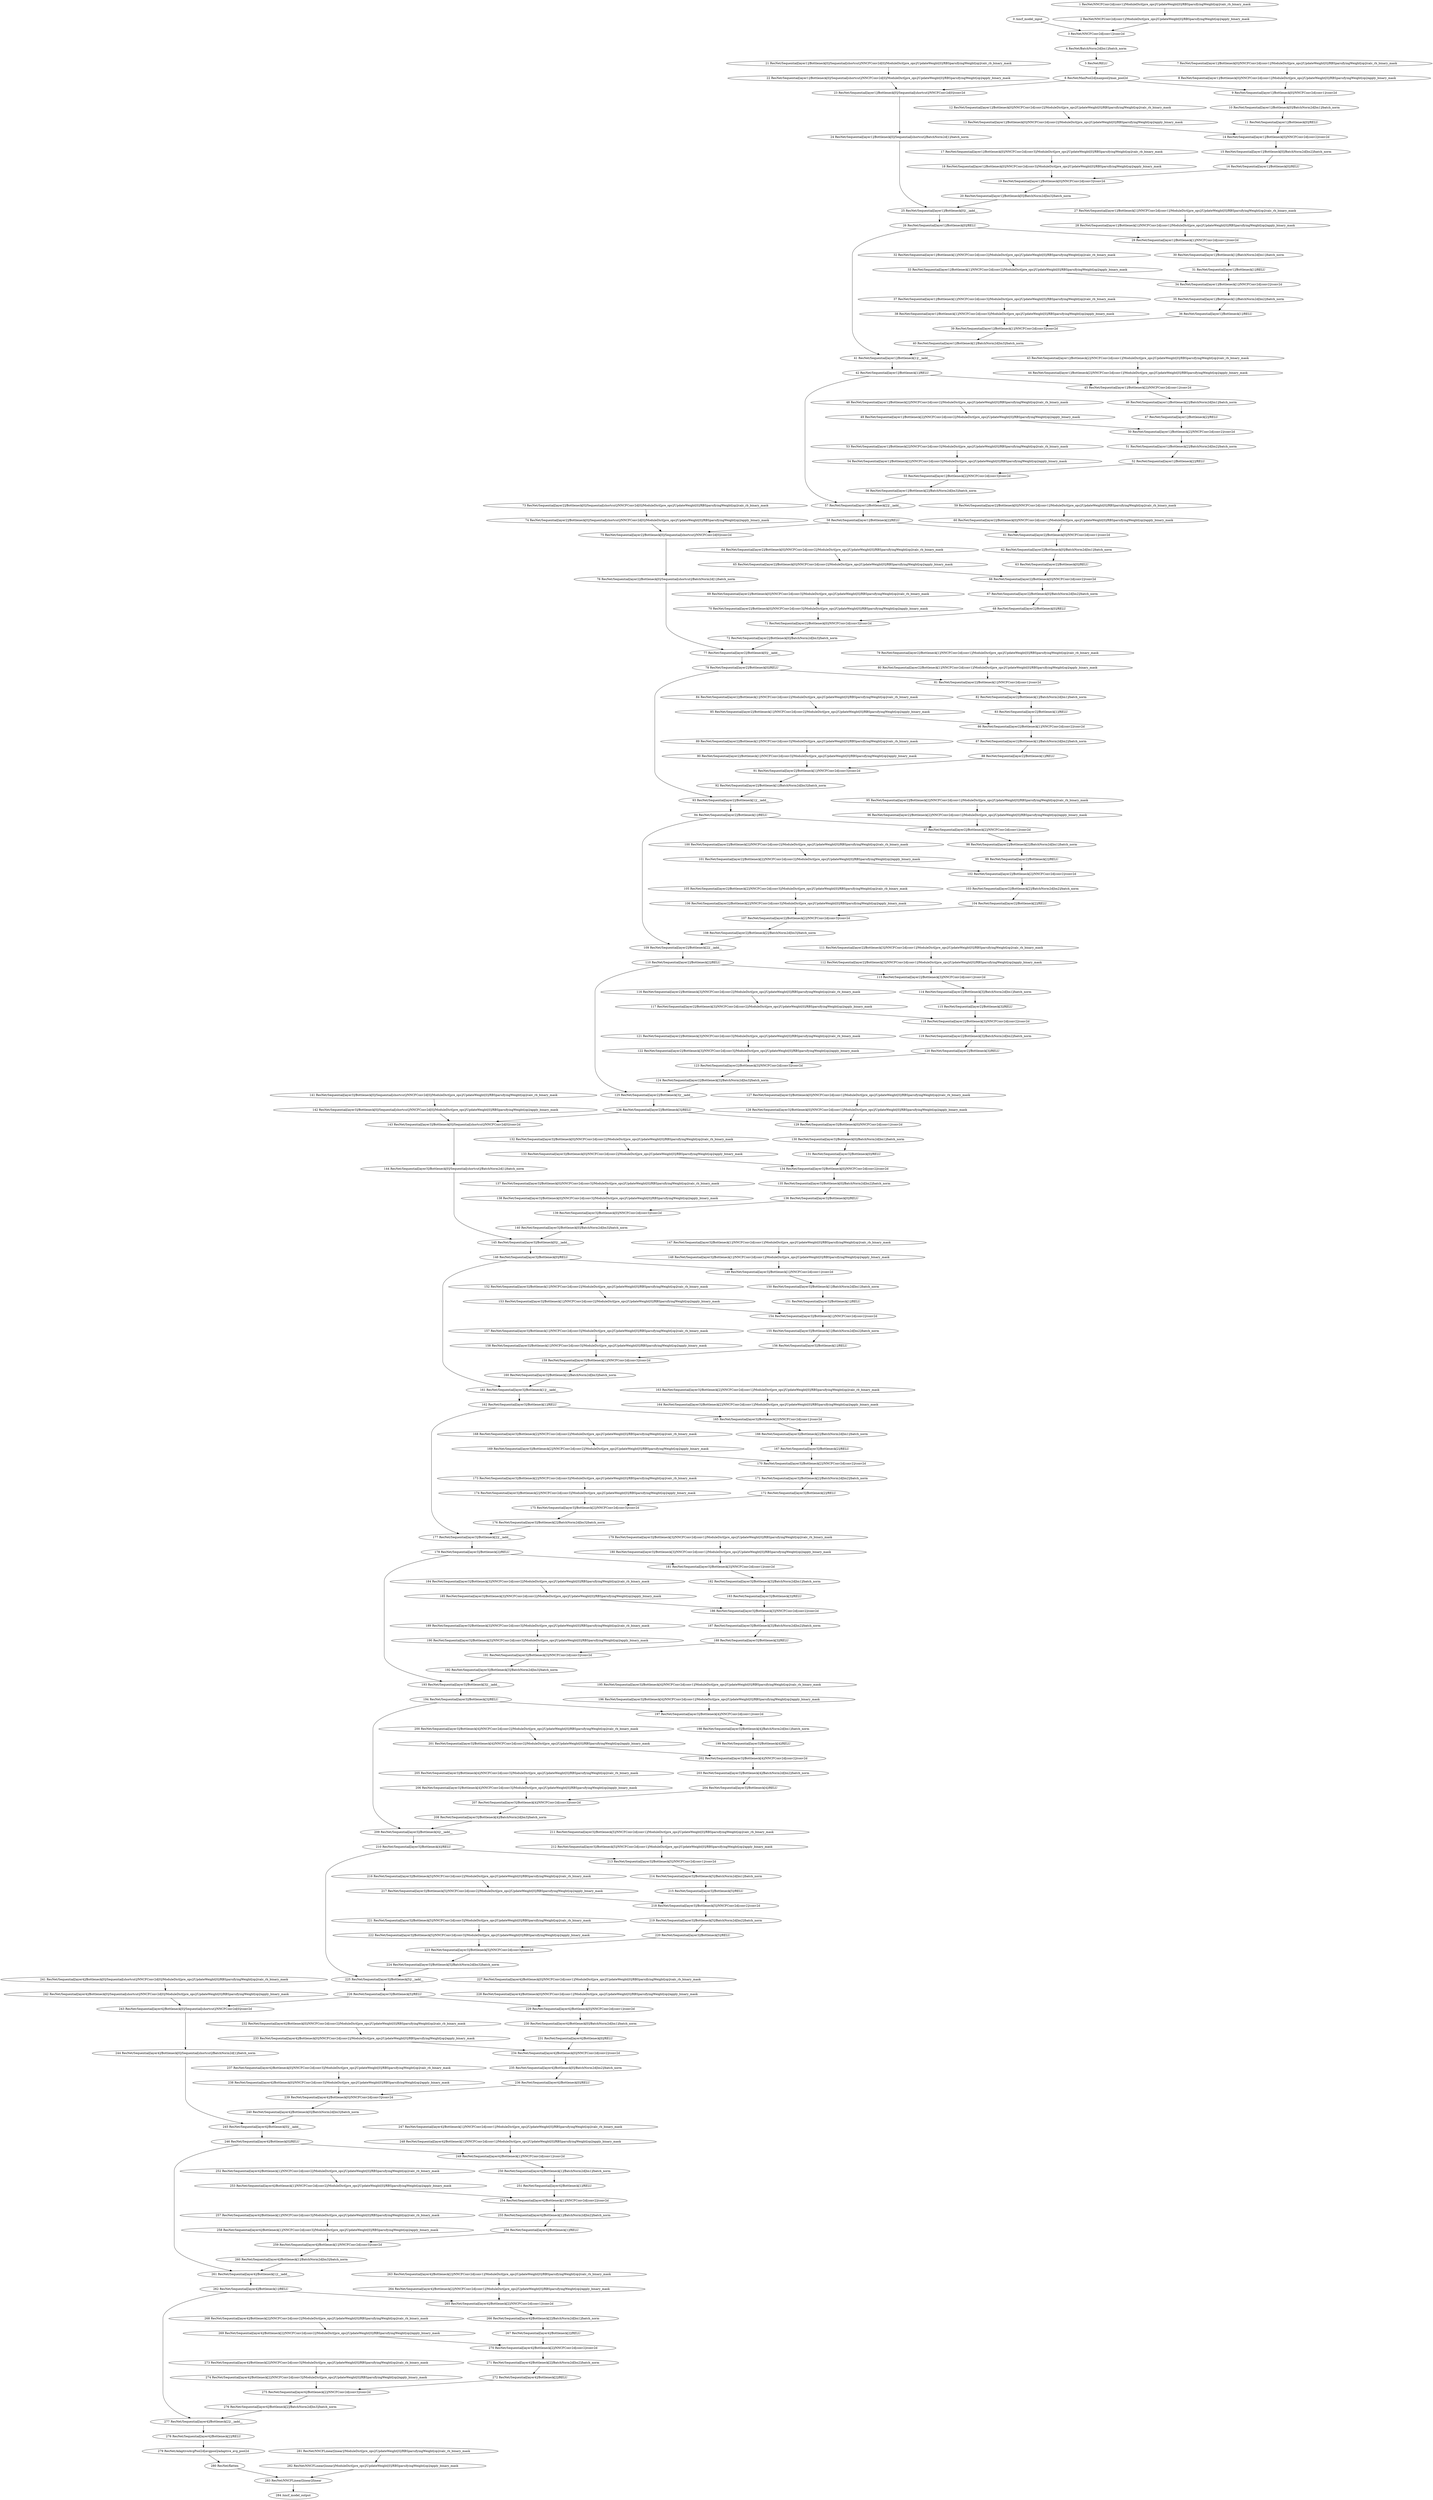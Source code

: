 strict digraph  {
"0 /nncf_model_input" [id=0, scope="", type=nncf_model_input];
"1 ResNet/NNCFConv2d[conv1]/ModuleDict[pre_ops]/UpdateWeight[0]/RBSparsifyingWeight[op]/calc_rb_binary_mask" [id=1, scope="ResNet/NNCFConv2d[conv1]/ModuleDict[pre_ops]/UpdateWeight[0]/RBSparsifyingWeight[op]", type=calc_rb_binary_mask];
"2 ResNet/NNCFConv2d[conv1]/ModuleDict[pre_ops]/UpdateWeight[0]/RBSparsifyingWeight[op]/apply_binary_mask" [id=2, scope="ResNet/NNCFConv2d[conv1]/ModuleDict[pre_ops]/UpdateWeight[0]/RBSparsifyingWeight[op]", type=apply_binary_mask];
"3 ResNet/NNCFConv2d[conv1]/conv2d" [id=3, scope="ResNet/NNCFConv2d[conv1]", type=conv2d];
"4 ResNet/BatchNorm2d[bn1]/batch_norm" [id=4, scope="ResNet/BatchNorm2d[bn1]", type=batch_norm];
"5 ResNet/RELU" [id=5, scope=ResNet, type=RELU];
"6 ResNet/MaxPool2d[maxpool]/max_pool2d" [id=6, scope="ResNet/MaxPool2d[maxpool]", type=max_pool2d];
"7 ResNet/Sequential[layer1]/Bottleneck[0]/NNCFConv2d[conv1]/ModuleDict[pre_ops]/UpdateWeight[0]/RBSparsifyingWeight[op]/calc_rb_binary_mask" [id=7, scope="ResNet/Sequential[layer1]/Bottleneck[0]/NNCFConv2d[conv1]/ModuleDict[pre_ops]/UpdateWeight[0]/RBSparsifyingWeight[op]", type=calc_rb_binary_mask];
"8 ResNet/Sequential[layer1]/Bottleneck[0]/NNCFConv2d[conv1]/ModuleDict[pre_ops]/UpdateWeight[0]/RBSparsifyingWeight[op]/apply_binary_mask" [id=8, scope="ResNet/Sequential[layer1]/Bottleneck[0]/NNCFConv2d[conv1]/ModuleDict[pre_ops]/UpdateWeight[0]/RBSparsifyingWeight[op]", type=apply_binary_mask];
"9 ResNet/Sequential[layer1]/Bottleneck[0]/NNCFConv2d[conv1]/conv2d" [id=9, scope="ResNet/Sequential[layer1]/Bottleneck[0]/NNCFConv2d[conv1]", type=conv2d];
"10 ResNet/Sequential[layer1]/Bottleneck[0]/BatchNorm2d[bn1]/batch_norm" [id=10, scope="ResNet/Sequential[layer1]/Bottleneck[0]/BatchNorm2d[bn1]", type=batch_norm];
"11 ResNet/Sequential[layer1]/Bottleneck[0]/RELU" [id=11, scope="ResNet/Sequential[layer1]/Bottleneck[0]", type=RELU];
"12 ResNet/Sequential[layer1]/Bottleneck[0]/NNCFConv2d[conv2]/ModuleDict[pre_ops]/UpdateWeight[0]/RBSparsifyingWeight[op]/calc_rb_binary_mask" [id=12, scope="ResNet/Sequential[layer1]/Bottleneck[0]/NNCFConv2d[conv2]/ModuleDict[pre_ops]/UpdateWeight[0]/RBSparsifyingWeight[op]", type=calc_rb_binary_mask];
"13 ResNet/Sequential[layer1]/Bottleneck[0]/NNCFConv2d[conv2]/ModuleDict[pre_ops]/UpdateWeight[0]/RBSparsifyingWeight[op]/apply_binary_mask" [id=13, scope="ResNet/Sequential[layer1]/Bottleneck[0]/NNCFConv2d[conv2]/ModuleDict[pre_ops]/UpdateWeight[0]/RBSparsifyingWeight[op]", type=apply_binary_mask];
"14 ResNet/Sequential[layer1]/Bottleneck[0]/NNCFConv2d[conv2]/conv2d" [id=14, scope="ResNet/Sequential[layer1]/Bottleneck[0]/NNCFConv2d[conv2]", type=conv2d];
"15 ResNet/Sequential[layer1]/Bottleneck[0]/BatchNorm2d[bn2]/batch_norm" [id=15, scope="ResNet/Sequential[layer1]/Bottleneck[0]/BatchNorm2d[bn2]", type=batch_norm];
"16 ResNet/Sequential[layer1]/Bottleneck[0]/RELU" [id=16, scope="ResNet/Sequential[layer1]/Bottleneck[0]", type=RELU];
"17 ResNet/Sequential[layer1]/Bottleneck[0]/NNCFConv2d[conv3]/ModuleDict[pre_ops]/UpdateWeight[0]/RBSparsifyingWeight[op]/calc_rb_binary_mask" [id=17, scope="ResNet/Sequential[layer1]/Bottleneck[0]/NNCFConv2d[conv3]/ModuleDict[pre_ops]/UpdateWeight[0]/RBSparsifyingWeight[op]", type=calc_rb_binary_mask];
"18 ResNet/Sequential[layer1]/Bottleneck[0]/NNCFConv2d[conv3]/ModuleDict[pre_ops]/UpdateWeight[0]/RBSparsifyingWeight[op]/apply_binary_mask" [id=18, scope="ResNet/Sequential[layer1]/Bottleneck[0]/NNCFConv2d[conv3]/ModuleDict[pre_ops]/UpdateWeight[0]/RBSparsifyingWeight[op]", type=apply_binary_mask];
"19 ResNet/Sequential[layer1]/Bottleneck[0]/NNCFConv2d[conv3]/conv2d" [id=19, scope="ResNet/Sequential[layer1]/Bottleneck[0]/NNCFConv2d[conv3]", type=conv2d];
"20 ResNet/Sequential[layer1]/Bottleneck[0]/BatchNorm2d[bn3]/batch_norm" [id=20, scope="ResNet/Sequential[layer1]/Bottleneck[0]/BatchNorm2d[bn3]", type=batch_norm];
"21 ResNet/Sequential[layer1]/Bottleneck[0]/Sequential[shortcut]/NNCFConv2d[0]/ModuleDict[pre_ops]/UpdateWeight[0]/RBSparsifyingWeight[op]/calc_rb_binary_mask" [id=21, scope="ResNet/Sequential[layer1]/Bottleneck[0]/Sequential[shortcut]/NNCFConv2d[0]/ModuleDict[pre_ops]/UpdateWeight[0]/RBSparsifyingWeight[op]", type=calc_rb_binary_mask];
"22 ResNet/Sequential[layer1]/Bottleneck[0]/Sequential[shortcut]/NNCFConv2d[0]/ModuleDict[pre_ops]/UpdateWeight[0]/RBSparsifyingWeight[op]/apply_binary_mask" [id=22, scope="ResNet/Sequential[layer1]/Bottleneck[0]/Sequential[shortcut]/NNCFConv2d[0]/ModuleDict[pre_ops]/UpdateWeight[0]/RBSparsifyingWeight[op]", type=apply_binary_mask];
"23 ResNet/Sequential[layer1]/Bottleneck[0]/Sequential[shortcut]/NNCFConv2d[0]/conv2d" [id=23, scope="ResNet/Sequential[layer1]/Bottleneck[0]/Sequential[shortcut]/NNCFConv2d[0]", type=conv2d];
"24 ResNet/Sequential[layer1]/Bottleneck[0]/Sequential[shortcut]/BatchNorm2d[1]/batch_norm" [id=24, scope="ResNet/Sequential[layer1]/Bottleneck[0]/Sequential[shortcut]/BatchNorm2d[1]", type=batch_norm];
"25 ResNet/Sequential[layer1]/Bottleneck[0]/__iadd__" [id=25, scope="ResNet/Sequential[layer1]/Bottleneck[0]", type=__iadd__];
"26 ResNet/Sequential[layer1]/Bottleneck[0]/RELU" [id=26, scope="ResNet/Sequential[layer1]/Bottleneck[0]", type=RELU];
"27 ResNet/Sequential[layer1]/Bottleneck[1]/NNCFConv2d[conv1]/ModuleDict[pre_ops]/UpdateWeight[0]/RBSparsifyingWeight[op]/calc_rb_binary_mask" [id=27, scope="ResNet/Sequential[layer1]/Bottleneck[1]/NNCFConv2d[conv1]/ModuleDict[pre_ops]/UpdateWeight[0]/RBSparsifyingWeight[op]", type=calc_rb_binary_mask];
"28 ResNet/Sequential[layer1]/Bottleneck[1]/NNCFConv2d[conv1]/ModuleDict[pre_ops]/UpdateWeight[0]/RBSparsifyingWeight[op]/apply_binary_mask" [id=28, scope="ResNet/Sequential[layer1]/Bottleneck[1]/NNCFConv2d[conv1]/ModuleDict[pre_ops]/UpdateWeight[0]/RBSparsifyingWeight[op]", type=apply_binary_mask];
"29 ResNet/Sequential[layer1]/Bottleneck[1]/NNCFConv2d[conv1]/conv2d" [id=29, scope="ResNet/Sequential[layer1]/Bottleneck[1]/NNCFConv2d[conv1]", type=conv2d];
"30 ResNet/Sequential[layer1]/Bottleneck[1]/BatchNorm2d[bn1]/batch_norm" [id=30, scope="ResNet/Sequential[layer1]/Bottleneck[1]/BatchNorm2d[bn1]", type=batch_norm];
"31 ResNet/Sequential[layer1]/Bottleneck[1]/RELU" [id=31, scope="ResNet/Sequential[layer1]/Bottleneck[1]", type=RELU];
"32 ResNet/Sequential[layer1]/Bottleneck[1]/NNCFConv2d[conv2]/ModuleDict[pre_ops]/UpdateWeight[0]/RBSparsifyingWeight[op]/calc_rb_binary_mask" [id=32, scope="ResNet/Sequential[layer1]/Bottleneck[1]/NNCFConv2d[conv2]/ModuleDict[pre_ops]/UpdateWeight[0]/RBSparsifyingWeight[op]", type=calc_rb_binary_mask];
"33 ResNet/Sequential[layer1]/Bottleneck[1]/NNCFConv2d[conv2]/ModuleDict[pre_ops]/UpdateWeight[0]/RBSparsifyingWeight[op]/apply_binary_mask" [id=33, scope="ResNet/Sequential[layer1]/Bottleneck[1]/NNCFConv2d[conv2]/ModuleDict[pre_ops]/UpdateWeight[0]/RBSparsifyingWeight[op]", type=apply_binary_mask];
"34 ResNet/Sequential[layer1]/Bottleneck[1]/NNCFConv2d[conv2]/conv2d" [id=34, scope="ResNet/Sequential[layer1]/Bottleneck[1]/NNCFConv2d[conv2]", type=conv2d];
"35 ResNet/Sequential[layer1]/Bottleneck[1]/BatchNorm2d[bn2]/batch_norm" [id=35, scope="ResNet/Sequential[layer1]/Bottleneck[1]/BatchNorm2d[bn2]", type=batch_norm];
"36 ResNet/Sequential[layer1]/Bottleneck[1]/RELU" [id=36, scope="ResNet/Sequential[layer1]/Bottleneck[1]", type=RELU];
"37 ResNet/Sequential[layer1]/Bottleneck[1]/NNCFConv2d[conv3]/ModuleDict[pre_ops]/UpdateWeight[0]/RBSparsifyingWeight[op]/calc_rb_binary_mask" [id=37, scope="ResNet/Sequential[layer1]/Bottleneck[1]/NNCFConv2d[conv3]/ModuleDict[pre_ops]/UpdateWeight[0]/RBSparsifyingWeight[op]", type=calc_rb_binary_mask];
"38 ResNet/Sequential[layer1]/Bottleneck[1]/NNCFConv2d[conv3]/ModuleDict[pre_ops]/UpdateWeight[0]/RBSparsifyingWeight[op]/apply_binary_mask" [id=38, scope="ResNet/Sequential[layer1]/Bottleneck[1]/NNCFConv2d[conv3]/ModuleDict[pre_ops]/UpdateWeight[0]/RBSparsifyingWeight[op]", type=apply_binary_mask];
"39 ResNet/Sequential[layer1]/Bottleneck[1]/NNCFConv2d[conv3]/conv2d" [id=39, scope="ResNet/Sequential[layer1]/Bottleneck[1]/NNCFConv2d[conv3]", type=conv2d];
"40 ResNet/Sequential[layer1]/Bottleneck[1]/BatchNorm2d[bn3]/batch_norm" [id=40, scope="ResNet/Sequential[layer1]/Bottleneck[1]/BatchNorm2d[bn3]", type=batch_norm];
"41 ResNet/Sequential[layer1]/Bottleneck[1]/__iadd__" [id=41, scope="ResNet/Sequential[layer1]/Bottleneck[1]", type=__iadd__];
"42 ResNet/Sequential[layer1]/Bottleneck[1]/RELU" [id=42, scope="ResNet/Sequential[layer1]/Bottleneck[1]", type=RELU];
"43 ResNet/Sequential[layer1]/Bottleneck[2]/NNCFConv2d[conv1]/ModuleDict[pre_ops]/UpdateWeight[0]/RBSparsifyingWeight[op]/calc_rb_binary_mask" [id=43, scope="ResNet/Sequential[layer1]/Bottleneck[2]/NNCFConv2d[conv1]/ModuleDict[pre_ops]/UpdateWeight[0]/RBSparsifyingWeight[op]", type=calc_rb_binary_mask];
"44 ResNet/Sequential[layer1]/Bottleneck[2]/NNCFConv2d[conv1]/ModuleDict[pre_ops]/UpdateWeight[0]/RBSparsifyingWeight[op]/apply_binary_mask" [id=44, scope="ResNet/Sequential[layer1]/Bottleneck[2]/NNCFConv2d[conv1]/ModuleDict[pre_ops]/UpdateWeight[0]/RBSparsifyingWeight[op]", type=apply_binary_mask];
"45 ResNet/Sequential[layer1]/Bottleneck[2]/NNCFConv2d[conv1]/conv2d" [id=45, scope="ResNet/Sequential[layer1]/Bottleneck[2]/NNCFConv2d[conv1]", type=conv2d];
"46 ResNet/Sequential[layer1]/Bottleneck[2]/BatchNorm2d[bn1]/batch_norm" [id=46, scope="ResNet/Sequential[layer1]/Bottleneck[2]/BatchNorm2d[bn1]", type=batch_norm];
"47 ResNet/Sequential[layer1]/Bottleneck[2]/RELU" [id=47, scope="ResNet/Sequential[layer1]/Bottleneck[2]", type=RELU];
"48 ResNet/Sequential[layer1]/Bottleneck[2]/NNCFConv2d[conv2]/ModuleDict[pre_ops]/UpdateWeight[0]/RBSparsifyingWeight[op]/calc_rb_binary_mask" [id=48, scope="ResNet/Sequential[layer1]/Bottleneck[2]/NNCFConv2d[conv2]/ModuleDict[pre_ops]/UpdateWeight[0]/RBSparsifyingWeight[op]", type=calc_rb_binary_mask];
"49 ResNet/Sequential[layer1]/Bottleneck[2]/NNCFConv2d[conv2]/ModuleDict[pre_ops]/UpdateWeight[0]/RBSparsifyingWeight[op]/apply_binary_mask" [id=49, scope="ResNet/Sequential[layer1]/Bottleneck[2]/NNCFConv2d[conv2]/ModuleDict[pre_ops]/UpdateWeight[0]/RBSparsifyingWeight[op]", type=apply_binary_mask];
"50 ResNet/Sequential[layer1]/Bottleneck[2]/NNCFConv2d[conv2]/conv2d" [id=50, scope="ResNet/Sequential[layer1]/Bottleneck[2]/NNCFConv2d[conv2]", type=conv2d];
"51 ResNet/Sequential[layer1]/Bottleneck[2]/BatchNorm2d[bn2]/batch_norm" [id=51, scope="ResNet/Sequential[layer1]/Bottleneck[2]/BatchNorm2d[bn2]", type=batch_norm];
"52 ResNet/Sequential[layer1]/Bottleneck[2]/RELU" [id=52, scope="ResNet/Sequential[layer1]/Bottleneck[2]", type=RELU];
"53 ResNet/Sequential[layer1]/Bottleneck[2]/NNCFConv2d[conv3]/ModuleDict[pre_ops]/UpdateWeight[0]/RBSparsifyingWeight[op]/calc_rb_binary_mask" [id=53, scope="ResNet/Sequential[layer1]/Bottleneck[2]/NNCFConv2d[conv3]/ModuleDict[pre_ops]/UpdateWeight[0]/RBSparsifyingWeight[op]", type=calc_rb_binary_mask];
"54 ResNet/Sequential[layer1]/Bottleneck[2]/NNCFConv2d[conv3]/ModuleDict[pre_ops]/UpdateWeight[0]/RBSparsifyingWeight[op]/apply_binary_mask" [id=54, scope="ResNet/Sequential[layer1]/Bottleneck[2]/NNCFConv2d[conv3]/ModuleDict[pre_ops]/UpdateWeight[0]/RBSparsifyingWeight[op]", type=apply_binary_mask];
"55 ResNet/Sequential[layer1]/Bottleneck[2]/NNCFConv2d[conv3]/conv2d" [id=55, scope="ResNet/Sequential[layer1]/Bottleneck[2]/NNCFConv2d[conv3]", type=conv2d];
"56 ResNet/Sequential[layer1]/Bottleneck[2]/BatchNorm2d[bn3]/batch_norm" [id=56, scope="ResNet/Sequential[layer1]/Bottleneck[2]/BatchNorm2d[bn3]", type=batch_norm];
"57 ResNet/Sequential[layer1]/Bottleneck[2]/__iadd__" [id=57, scope="ResNet/Sequential[layer1]/Bottleneck[2]", type=__iadd__];
"58 ResNet/Sequential[layer1]/Bottleneck[2]/RELU" [id=58, scope="ResNet/Sequential[layer1]/Bottleneck[2]", type=RELU];
"59 ResNet/Sequential[layer2]/Bottleneck[0]/NNCFConv2d[conv1]/ModuleDict[pre_ops]/UpdateWeight[0]/RBSparsifyingWeight[op]/calc_rb_binary_mask" [id=59, scope="ResNet/Sequential[layer2]/Bottleneck[0]/NNCFConv2d[conv1]/ModuleDict[pre_ops]/UpdateWeight[0]/RBSparsifyingWeight[op]", type=calc_rb_binary_mask];
"60 ResNet/Sequential[layer2]/Bottleneck[0]/NNCFConv2d[conv1]/ModuleDict[pre_ops]/UpdateWeight[0]/RBSparsifyingWeight[op]/apply_binary_mask" [id=60, scope="ResNet/Sequential[layer2]/Bottleneck[0]/NNCFConv2d[conv1]/ModuleDict[pre_ops]/UpdateWeight[0]/RBSparsifyingWeight[op]", type=apply_binary_mask];
"61 ResNet/Sequential[layer2]/Bottleneck[0]/NNCFConv2d[conv1]/conv2d" [id=61, scope="ResNet/Sequential[layer2]/Bottleneck[0]/NNCFConv2d[conv1]", type=conv2d];
"62 ResNet/Sequential[layer2]/Bottleneck[0]/BatchNorm2d[bn1]/batch_norm" [id=62, scope="ResNet/Sequential[layer2]/Bottleneck[0]/BatchNorm2d[bn1]", type=batch_norm];
"63 ResNet/Sequential[layer2]/Bottleneck[0]/RELU" [id=63, scope="ResNet/Sequential[layer2]/Bottleneck[0]", type=RELU];
"64 ResNet/Sequential[layer2]/Bottleneck[0]/NNCFConv2d[conv2]/ModuleDict[pre_ops]/UpdateWeight[0]/RBSparsifyingWeight[op]/calc_rb_binary_mask" [id=64, scope="ResNet/Sequential[layer2]/Bottleneck[0]/NNCFConv2d[conv2]/ModuleDict[pre_ops]/UpdateWeight[0]/RBSparsifyingWeight[op]", type=calc_rb_binary_mask];
"65 ResNet/Sequential[layer2]/Bottleneck[0]/NNCFConv2d[conv2]/ModuleDict[pre_ops]/UpdateWeight[0]/RBSparsifyingWeight[op]/apply_binary_mask" [id=65, scope="ResNet/Sequential[layer2]/Bottleneck[0]/NNCFConv2d[conv2]/ModuleDict[pre_ops]/UpdateWeight[0]/RBSparsifyingWeight[op]", type=apply_binary_mask];
"66 ResNet/Sequential[layer2]/Bottleneck[0]/NNCFConv2d[conv2]/conv2d" [id=66, scope="ResNet/Sequential[layer2]/Bottleneck[0]/NNCFConv2d[conv2]", type=conv2d];
"67 ResNet/Sequential[layer2]/Bottleneck[0]/BatchNorm2d[bn2]/batch_norm" [id=67, scope="ResNet/Sequential[layer2]/Bottleneck[0]/BatchNorm2d[bn2]", type=batch_norm];
"68 ResNet/Sequential[layer2]/Bottleneck[0]/RELU" [id=68, scope="ResNet/Sequential[layer2]/Bottleneck[0]", type=RELU];
"69 ResNet/Sequential[layer2]/Bottleneck[0]/NNCFConv2d[conv3]/ModuleDict[pre_ops]/UpdateWeight[0]/RBSparsifyingWeight[op]/calc_rb_binary_mask" [id=69, scope="ResNet/Sequential[layer2]/Bottleneck[0]/NNCFConv2d[conv3]/ModuleDict[pre_ops]/UpdateWeight[0]/RBSparsifyingWeight[op]", type=calc_rb_binary_mask];
"70 ResNet/Sequential[layer2]/Bottleneck[0]/NNCFConv2d[conv3]/ModuleDict[pre_ops]/UpdateWeight[0]/RBSparsifyingWeight[op]/apply_binary_mask" [id=70, scope="ResNet/Sequential[layer2]/Bottleneck[0]/NNCFConv2d[conv3]/ModuleDict[pre_ops]/UpdateWeight[0]/RBSparsifyingWeight[op]", type=apply_binary_mask];
"71 ResNet/Sequential[layer2]/Bottleneck[0]/NNCFConv2d[conv3]/conv2d" [id=71, scope="ResNet/Sequential[layer2]/Bottleneck[0]/NNCFConv2d[conv3]", type=conv2d];
"72 ResNet/Sequential[layer2]/Bottleneck[0]/BatchNorm2d[bn3]/batch_norm" [id=72, scope="ResNet/Sequential[layer2]/Bottleneck[0]/BatchNorm2d[bn3]", type=batch_norm];
"73 ResNet/Sequential[layer2]/Bottleneck[0]/Sequential[shortcut]/NNCFConv2d[0]/ModuleDict[pre_ops]/UpdateWeight[0]/RBSparsifyingWeight[op]/calc_rb_binary_mask" [id=73, scope="ResNet/Sequential[layer2]/Bottleneck[0]/Sequential[shortcut]/NNCFConv2d[0]/ModuleDict[pre_ops]/UpdateWeight[0]/RBSparsifyingWeight[op]", type=calc_rb_binary_mask];
"74 ResNet/Sequential[layer2]/Bottleneck[0]/Sequential[shortcut]/NNCFConv2d[0]/ModuleDict[pre_ops]/UpdateWeight[0]/RBSparsifyingWeight[op]/apply_binary_mask" [id=74, scope="ResNet/Sequential[layer2]/Bottleneck[0]/Sequential[shortcut]/NNCFConv2d[0]/ModuleDict[pre_ops]/UpdateWeight[0]/RBSparsifyingWeight[op]", type=apply_binary_mask];
"75 ResNet/Sequential[layer2]/Bottleneck[0]/Sequential[shortcut]/NNCFConv2d[0]/conv2d" [id=75, scope="ResNet/Sequential[layer2]/Bottleneck[0]/Sequential[shortcut]/NNCFConv2d[0]", type=conv2d];
"76 ResNet/Sequential[layer2]/Bottleneck[0]/Sequential[shortcut]/BatchNorm2d[1]/batch_norm" [id=76, scope="ResNet/Sequential[layer2]/Bottleneck[0]/Sequential[shortcut]/BatchNorm2d[1]", type=batch_norm];
"77 ResNet/Sequential[layer2]/Bottleneck[0]/__iadd__" [id=77, scope="ResNet/Sequential[layer2]/Bottleneck[0]", type=__iadd__];
"78 ResNet/Sequential[layer2]/Bottleneck[0]/RELU" [id=78, scope="ResNet/Sequential[layer2]/Bottleneck[0]", type=RELU];
"79 ResNet/Sequential[layer2]/Bottleneck[1]/NNCFConv2d[conv1]/ModuleDict[pre_ops]/UpdateWeight[0]/RBSparsifyingWeight[op]/calc_rb_binary_mask" [id=79, scope="ResNet/Sequential[layer2]/Bottleneck[1]/NNCFConv2d[conv1]/ModuleDict[pre_ops]/UpdateWeight[0]/RBSparsifyingWeight[op]", type=calc_rb_binary_mask];
"80 ResNet/Sequential[layer2]/Bottleneck[1]/NNCFConv2d[conv1]/ModuleDict[pre_ops]/UpdateWeight[0]/RBSparsifyingWeight[op]/apply_binary_mask" [id=80, scope="ResNet/Sequential[layer2]/Bottleneck[1]/NNCFConv2d[conv1]/ModuleDict[pre_ops]/UpdateWeight[0]/RBSparsifyingWeight[op]", type=apply_binary_mask];
"81 ResNet/Sequential[layer2]/Bottleneck[1]/NNCFConv2d[conv1]/conv2d" [id=81, scope="ResNet/Sequential[layer2]/Bottleneck[1]/NNCFConv2d[conv1]", type=conv2d];
"82 ResNet/Sequential[layer2]/Bottleneck[1]/BatchNorm2d[bn1]/batch_norm" [id=82, scope="ResNet/Sequential[layer2]/Bottleneck[1]/BatchNorm2d[bn1]", type=batch_norm];
"83 ResNet/Sequential[layer2]/Bottleneck[1]/RELU" [id=83, scope="ResNet/Sequential[layer2]/Bottleneck[1]", type=RELU];
"84 ResNet/Sequential[layer2]/Bottleneck[1]/NNCFConv2d[conv2]/ModuleDict[pre_ops]/UpdateWeight[0]/RBSparsifyingWeight[op]/calc_rb_binary_mask" [id=84, scope="ResNet/Sequential[layer2]/Bottleneck[1]/NNCFConv2d[conv2]/ModuleDict[pre_ops]/UpdateWeight[0]/RBSparsifyingWeight[op]", type=calc_rb_binary_mask];
"85 ResNet/Sequential[layer2]/Bottleneck[1]/NNCFConv2d[conv2]/ModuleDict[pre_ops]/UpdateWeight[0]/RBSparsifyingWeight[op]/apply_binary_mask" [id=85, scope="ResNet/Sequential[layer2]/Bottleneck[1]/NNCFConv2d[conv2]/ModuleDict[pre_ops]/UpdateWeight[0]/RBSparsifyingWeight[op]", type=apply_binary_mask];
"86 ResNet/Sequential[layer2]/Bottleneck[1]/NNCFConv2d[conv2]/conv2d" [id=86, scope="ResNet/Sequential[layer2]/Bottleneck[1]/NNCFConv2d[conv2]", type=conv2d];
"87 ResNet/Sequential[layer2]/Bottleneck[1]/BatchNorm2d[bn2]/batch_norm" [id=87, scope="ResNet/Sequential[layer2]/Bottleneck[1]/BatchNorm2d[bn2]", type=batch_norm];
"88 ResNet/Sequential[layer2]/Bottleneck[1]/RELU" [id=88, scope="ResNet/Sequential[layer2]/Bottleneck[1]", type=RELU];
"89 ResNet/Sequential[layer2]/Bottleneck[1]/NNCFConv2d[conv3]/ModuleDict[pre_ops]/UpdateWeight[0]/RBSparsifyingWeight[op]/calc_rb_binary_mask" [id=89, scope="ResNet/Sequential[layer2]/Bottleneck[1]/NNCFConv2d[conv3]/ModuleDict[pre_ops]/UpdateWeight[0]/RBSparsifyingWeight[op]", type=calc_rb_binary_mask];
"90 ResNet/Sequential[layer2]/Bottleneck[1]/NNCFConv2d[conv3]/ModuleDict[pre_ops]/UpdateWeight[0]/RBSparsifyingWeight[op]/apply_binary_mask" [id=90, scope="ResNet/Sequential[layer2]/Bottleneck[1]/NNCFConv2d[conv3]/ModuleDict[pre_ops]/UpdateWeight[0]/RBSparsifyingWeight[op]", type=apply_binary_mask];
"91 ResNet/Sequential[layer2]/Bottleneck[1]/NNCFConv2d[conv3]/conv2d" [id=91, scope="ResNet/Sequential[layer2]/Bottleneck[1]/NNCFConv2d[conv3]", type=conv2d];
"92 ResNet/Sequential[layer2]/Bottleneck[1]/BatchNorm2d[bn3]/batch_norm" [id=92, scope="ResNet/Sequential[layer2]/Bottleneck[1]/BatchNorm2d[bn3]", type=batch_norm];
"93 ResNet/Sequential[layer2]/Bottleneck[1]/__iadd__" [id=93, scope="ResNet/Sequential[layer2]/Bottleneck[1]", type=__iadd__];
"94 ResNet/Sequential[layer2]/Bottleneck[1]/RELU" [id=94, scope="ResNet/Sequential[layer2]/Bottleneck[1]", type=RELU];
"95 ResNet/Sequential[layer2]/Bottleneck[2]/NNCFConv2d[conv1]/ModuleDict[pre_ops]/UpdateWeight[0]/RBSparsifyingWeight[op]/calc_rb_binary_mask" [id=95, scope="ResNet/Sequential[layer2]/Bottleneck[2]/NNCFConv2d[conv1]/ModuleDict[pre_ops]/UpdateWeight[0]/RBSparsifyingWeight[op]", type=calc_rb_binary_mask];
"96 ResNet/Sequential[layer2]/Bottleneck[2]/NNCFConv2d[conv1]/ModuleDict[pre_ops]/UpdateWeight[0]/RBSparsifyingWeight[op]/apply_binary_mask" [id=96, scope="ResNet/Sequential[layer2]/Bottleneck[2]/NNCFConv2d[conv1]/ModuleDict[pre_ops]/UpdateWeight[0]/RBSparsifyingWeight[op]", type=apply_binary_mask];
"97 ResNet/Sequential[layer2]/Bottleneck[2]/NNCFConv2d[conv1]/conv2d" [id=97, scope="ResNet/Sequential[layer2]/Bottleneck[2]/NNCFConv2d[conv1]", type=conv2d];
"98 ResNet/Sequential[layer2]/Bottleneck[2]/BatchNorm2d[bn1]/batch_norm" [id=98, scope="ResNet/Sequential[layer2]/Bottleneck[2]/BatchNorm2d[bn1]", type=batch_norm];
"99 ResNet/Sequential[layer2]/Bottleneck[2]/RELU" [id=99, scope="ResNet/Sequential[layer2]/Bottleneck[2]", type=RELU];
"100 ResNet/Sequential[layer2]/Bottleneck[2]/NNCFConv2d[conv2]/ModuleDict[pre_ops]/UpdateWeight[0]/RBSparsifyingWeight[op]/calc_rb_binary_mask" [id=100, scope="ResNet/Sequential[layer2]/Bottleneck[2]/NNCFConv2d[conv2]/ModuleDict[pre_ops]/UpdateWeight[0]/RBSparsifyingWeight[op]", type=calc_rb_binary_mask];
"101 ResNet/Sequential[layer2]/Bottleneck[2]/NNCFConv2d[conv2]/ModuleDict[pre_ops]/UpdateWeight[0]/RBSparsifyingWeight[op]/apply_binary_mask" [id=101, scope="ResNet/Sequential[layer2]/Bottleneck[2]/NNCFConv2d[conv2]/ModuleDict[pre_ops]/UpdateWeight[0]/RBSparsifyingWeight[op]", type=apply_binary_mask];
"102 ResNet/Sequential[layer2]/Bottleneck[2]/NNCFConv2d[conv2]/conv2d" [id=102, scope="ResNet/Sequential[layer2]/Bottleneck[2]/NNCFConv2d[conv2]", type=conv2d];
"103 ResNet/Sequential[layer2]/Bottleneck[2]/BatchNorm2d[bn2]/batch_norm" [id=103, scope="ResNet/Sequential[layer2]/Bottleneck[2]/BatchNorm2d[bn2]", type=batch_norm];
"104 ResNet/Sequential[layer2]/Bottleneck[2]/RELU" [id=104, scope="ResNet/Sequential[layer2]/Bottleneck[2]", type=RELU];
"105 ResNet/Sequential[layer2]/Bottleneck[2]/NNCFConv2d[conv3]/ModuleDict[pre_ops]/UpdateWeight[0]/RBSparsifyingWeight[op]/calc_rb_binary_mask" [id=105, scope="ResNet/Sequential[layer2]/Bottleneck[2]/NNCFConv2d[conv3]/ModuleDict[pre_ops]/UpdateWeight[0]/RBSparsifyingWeight[op]", type=calc_rb_binary_mask];
"106 ResNet/Sequential[layer2]/Bottleneck[2]/NNCFConv2d[conv3]/ModuleDict[pre_ops]/UpdateWeight[0]/RBSparsifyingWeight[op]/apply_binary_mask" [id=106, scope="ResNet/Sequential[layer2]/Bottleneck[2]/NNCFConv2d[conv3]/ModuleDict[pre_ops]/UpdateWeight[0]/RBSparsifyingWeight[op]", type=apply_binary_mask];
"107 ResNet/Sequential[layer2]/Bottleneck[2]/NNCFConv2d[conv3]/conv2d" [id=107, scope="ResNet/Sequential[layer2]/Bottleneck[2]/NNCFConv2d[conv3]", type=conv2d];
"108 ResNet/Sequential[layer2]/Bottleneck[2]/BatchNorm2d[bn3]/batch_norm" [id=108, scope="ResNet/Sequential[layer2]/Bottleneck[2]/BatchNorm2d[bn3]", type=batch_norm];
"109 ResNet/Sequential[layer2]/Bottleneck[2]/__iadd__" [id=109, scope="ResNet/Sequential[layer2]/Bottleneck[2]", type=__iadd__];
"110 ResNet/Sequential[layer2]/Bottleneck[2]/RELU" [id=110, scope="ResNet/Sequential[layer2]/Bottleneck[2]", type=RELU];
"111 ResNet/Sequential[layer2]/Bottleneck[3]/NNCFConv2d[conv1]/ModuleDict[pre_ops]/UpdateWeight[0]/RBSparsifyingWeight[op]/calc_rb_binary_mask" [id=111, scope="ResNet/Sequential[layer2]/Bottleneck[3]/NNCFConv2d[conv1]/ModuleDict[pre_ops]/UpdateWeight[0]/RBSparsifyingWeight[op]", type=calc_rb_binary_mask];
"112 ResNet/Sequential[layer2]/Bottleneck[3]/NNCFConv2d[conv1]/ModuleDict[pre_ops]/UpdateWeight[0]/RBSparsifyingWeight[op]/apply_binary_mask" [id=112, scope="ResNet/Sequential[layer2]/Bottleneck[3]/NNCFConv2d[conv1]/ModuleDict[pre_ops]/UpdateWeight[0]/RBSparsifyingWeight[op]", type=apply_binary_mask];
"113 ResNet/Sequential[layer2]/Bottleneck[3]/NNCFConv2d[conv1]/conv2d" [id=113, scope="ResNet/Sequential[layer2]/Bottleneck[3]/NNCFConv2d[conv1]", type=conv2d];
"114 ResNet/Sequential[layer2]/Bottleneck[3]/BatchNorm2d[bn1]/batch_norm" [id=114, scope="ResNet/Sequential[layer2]/Bottleneck[3]/BatchNorm2d[bn1]", type=batch_norm];
"115 ResNet/Sequential[layer2]/Bottleneck[3]/RELU" [id=115, scope="ResNet/Sequential[layer2]/Bottleneck[3]", type=RELU];
"116 ResNet/Sequential[layer2]/Bottleneck[3]/NNCFConv2d[conv2]/ModuleDict[pre_ops]/UpdateWeight[0]/RBSparsifyingWeight[op]/calc_rb_binary_mask" [id=116, scope="ResNet/Sequential[layer2]/Bottleneck[3]/NNCFConv2d[conv2]/ModuleDict[pre_ops]/UpdateWeight[0]/RBSparsifyingWeight[op]", type=calc_rb_binary_mask];
"117 ResNet/Sequential[layer2]/Bottleneck[3]/NNCFConv2d[conv2]/ModuleDict[pre_ops]/UpdateWeight[0]/RBSparsifyingWeight[op]/apply_binary_mask" [id=117, scope="ResNet/Sequential[layer2]/Bottleneck[3]/NNCFConv2d[conv2]/ModuleDict[pre_ops]/UpdateWeight[0]/RBSparsifyingWeight[op]", type=apply_binary_mask];
"118 ResNet/Sequential[layer2]/Bottleneck[3]/NNCFConv2d[conv2]/conv2d" [id=118, scope="ResNet/Sequential[layer2]/Bottleneck[3]/NNCFConv2d[conv2]", type=conv2d];
"119 ResNet/Sequential[layer2]/Bottleneck[3]/BatchNorm2d[bn2]/batch_norm" [id=119, scope="ResNet/Sequential[layer2]/Bottleneck[3]/BatchNorm2d[bn2]", type=batch_norm];
"120 ResNet/Sequential[layer2]/Bottleneck[3]/RELU" [id=120, scope="ResNet/Sequential[layer2]/Bottleneck[3]", type=RELU];
"121 ResNet/Sequential[layer2]/Bottleneck[3]/NNCFConv2d[conv3]/ModuleDict[pre_ops]/UpdateWeight[0]/RBSparsifyingWeight[op]/calc_rb_binary_mask" [id=121, scope="ResNet/Sequential[layer2]/Bottleneck[3]/NNCFConv2d[conv3]/ModuleDict[pre_ops]/UpdateWeight[0]/RBSparsifyingWeight[op]", type=calc_rb_binary_mask];
"122 ResNet/Sequential[layer2]/Bottleneck[3]/NNCFConv2d[conv3]/ModuleDict[pre_ops]/UpdateWeight[0]/RBSparsifyingWeight[op]/apply_binary_mask" [id=122, scope="ResNet/Sequential[layer2]/Bottleneck[3]/NNCFConv2d[conv3]/ModuleDict[pre_ops]/UpdateWeight[0]/RBSparsifyingWeight[op]", type=apply_binary_mask];
"123 ResNet/Sequential[layer2]/Bottleneck[3]/NNCFConv2d[conv3]/conv2d" [id=123, scope="ResNet/Sequential[layer2]/Bottleneck[3]/NNCFConv2d[conv3]", type=conv2d];
"124 ResNet/Sequential[layer2]/Bottleneck[3]/BatchNorm2d[bn3]/batch_norm" [id=124, scope="ResNet/Sequential[layer2]/Bottleneck[3]/BatchNorm2d[bn3]", type=batch_norm];
"125 ResNet/Sequential[layer2]/Bottleneck[3]/__iadd__" [id=125, scope="ResNet/Sequential[layer2]/Bottleneck[3]", type=__iadd__];
"126 ResNet/Sequential[layer2]/Bottleneck[3]/RELU" [id=126, scope="ResNet/Sequential[layer2]/Bottleneck[3]", type=RELU];
"127 ResNet/Sequential[layer3]/Bottleneck[0]/NNCFConv2d[conv1]/ModuleDict[pre_ops]/UpdateWeight[0]/RBSparsifyingWeight[op]/calc_rb_binary_mask" [id=127, scope="ResNet/Sequential[layer3]/Bottleneck[0]/NNCFConv2d[conv1]/ModuleDict[pre_ops]/UpdateWeight[0]/RBSparsifyingWeight[op]", type=calc_rb_binary_mask];
"128 ResNet/Sequential[layer3]/Bottleneck[0]/NNCFConv2d[conv1]/ModuleDict[pre_ops]/UpdateWeight[0]/RBSparsifyingWeight[op]/apply_binary_mask" [id=128, scope="ResNet/Sequential[layer3]/Bottleneck[0]/NNCFConv2d[conv1]/ModuleDict[pre_ops]/UpdateWeight[0]/RBSparsifyingWeight[op]", type=apply_binary_mask];
"129 ResNet/Sequential[layer3]/Bottleneck[0]/NNCFConv2d[conv1]/conv2d" [id=129, scope="ResNet/Sequential[layer3]/Bottleneck[0]/NNCFConv2d[conv1]", type=conv2d];
"130 ResNet/Sequential[layer3]/Bottleneck[0]/BatchNorm2d[bn1]/batch_norm" [id=130, scope="ResNet/Sequential[layer3]/Bottleneck[0]/BatchNorm2d[bn1]", type=batch_norm];
"131 ResNet/Sequential[layer3]/Bottleneck[0]/RELU" [id=131, scope="ResNet/Sequential[layer3]/Bottleneck[0]", type=RELU];
"132 ResNet/Sequential[layer3]/Bottleneck[0]/NNCFConv2d[conv2]/ModuleDict[pre_ops]/UpdateWeight[0]/RBSparsifyingWeight[op]/calc_rb_binary_mask" [id=132, scope="ResNet/Sequential[layer3]/Bottleneck[0]/NNCFConv2d[conv2]/ModuleDict[pre_ops]/UpdateWeight[0]/RBSparsifyingWeight[op]", type=calc_rb_binary_mask];
"133 ResNet/Sequential[layer3]/Bottleneck[0]/NNCFConv2d[conv2]/ModuleDict[pre_ops]/UpdateWeight[0]/RBSparsifyingWeight[op]/apply_binary_mask" [id=133, scope="ResNet/Sequential[layer3]/Bottleneck[0]/NNCFConv2d[conv2]/ModuleDict[pre_ops]/UpdateWeight[0]/RBSparsifyingWeight[op]", type=apply_binary_mask];
"134 ResNet/Sequential[layer3]/Bottleneck[0]/NNCFConv2d[conv2]/conv2d" [id=134, scope="ResNet/Sequential[layer3]/Bottleneck[0]/NNCFConv2d[conv2]", type=conv2d];
"135 ResNet/Sequential[layer3]/Bottleneck[0]/BatchNorm2d[bn2]/batch_norm" [id=135, scope="ResNet/Sequential[layer3]/Bottleneck[0]/BatchNorm2d[bn2]", type=batch_norm];
"136 ResNet/Sequential[layer3]/Bottleneck[0]/RELU" [id=136, scope="ResNet/Sequential[layer3]/Bottleneck[0]", type=RELU];
"137 ResNet/Sequential[layer3]/Bottleneck[0]/NNCFConv2d[conv3]/ModuleDict[pre_ops]/UpdateWeight[0]/RBSparsifyingWeight[op]/calc_rb_binary_mask" [id=137, scope="ResNet/Sequential[layer3]/Bottleneck[0]/NNCFConv2d[conv3]/ModuleDict[pre_ops]/UpdateWeight[0]/RBSparsifyingWeight[op]", type=calc_rb_binary_mask];
"138 ResNet/Sequential[layer3]/Bottleneck[0]/NNCFConv2d[conv3]/ModuleDict[pre_ops]/UpdateWeight[0]/RBSparsifyingWeight[op]/apply_binary_mask" [id=138, scope="ResNet/Sequential[layer3]/Bottleneck[0]/NNCFConv2d[conv3]/ModuleDict[pre_ops]/UpdateWeight[0]/RBSparsifyingWeight[op]", type=apply_binary_mask];
"139 ResNet/Sequential[layer3]/Bottleneck[0]/NNCFConv2d[conv3]/conv2d" [id=139, scope="ResNet/Sequential[layer3]/Bottleneck[0]/NNCFConv2d[conv3]", type=conv2d];
"140 ResNet/Sequential[layer3]/Bottleneck[0]/BatchNorm2d[bn3]/batch_norm" [id=140, scope="ResNet/Sequential[layer3]/Bottleneck[0]/BatchNorm2d[bn3]", type=batch_norm];
"141 ResNet/Sequential[layer3]/Bottleneck[0]/Sequential[shortcut]/NNCFConv2d[0]/ModuleDict[pre_ops]/UpdateWeight[0]/RBSparsifyingWeight[op]/calc_rb_binary_mask" [id=141, scope="ResNet/Sequential[layer3]/Bottleneck[0]/Sequential[shortcut]/NNCFConv2d[0]/ModuleDict[pre_ops]/UpdateWeight[0]/RBSparsifyingWeight[op]", type=calc_rb_binary_mask];
"142 ResNet/Sequential[layer3]/Bottleneck[0]/Sequential[shortcut]/NNCFConv2d[0]/ModuleDict[pre_ops]/UpdateWeight[0]/RBSparsifyingWeight[op]/apply_binary_mask" [id=142, scope="ResNet/Sequential[layer3]/Bottleneck[0]/Sequential[shortcut]/NNCFConv2d[0]/ModuleDict[pre_ops]/UpdateWeight[0]/RBSparsifyingWeight[op]", type=apply_binary_mask];
"143 ResNet/Sequential[layer3]/Bottleneck[0]/Sequential[shortcut]/NNCFConv2d[0]/conv2d" [id=143, scope="ResNet/Sequential[layer3]/Bottleneck[0]/Sequential[shortcut]/NNCFConv2d[0]", type=conv2d];
"144 ResNet/Sequential[layer3]/Bottleneck[0]/Sequential[shortcut]/BatchNorm2d[1]/batch_norm" [id=144, scope="ResNet/Sequential[layer3]/Bottleneck[0]/Sequential[shortcut]/BatchNorm2d[1]", type=batch_norm];
"145 ResNet/Sequential[layer3]/Bottleneck[0]/__iadd__" [id=145, scope="ResNet/Sequential[layer3]/Bottleneck[0]", type=__iadd__];
"146 ResNet/Sequential[layer3]/Bottleneck[0]/RELU" [id=146, scope="ResNet/Sequential[layer3]/Bottleneck[0]", type=RELU];
"147 ResNet/Sequential[layer3]/Bottleneck[1]/NNCFConv2d[conv1]/ModuleDict[pre_ops]/UpdateWeight[0]/RBSparsifyingWeight[op]/calc_rb_binary_mask" [id=147, scope="ResNet/Sequential[layer3]/Bottleneck[1]/NNCFConv2d[conv1]/ModuleDict[pre_ops]/UpdateWeight[0]/RBSparsifyingWeight[op]", type=calc_rb_binary_mask];
"148 ResNet/Sequential[layer3]/Bottleneck[1]/NNCFConv2d[conv1]/ModuleDict[pre_ops]/UpdateWeight[0]/RBSparsifyingWeight[op]/apply_binary_mask" [id=148, scope="ResNet/Sequential[layer3]/Bottleneck[1]/NNCFConv2d[conv1]/ModuleDict[pre_ops]/UpdateWeight[0]/RBSparsifyingWeight[op]", type=apply_binary_mask];
"149 ResNet/Sequential[layer3]/Bottleneck[1]/NNCFConv2d[conv1]/conv2d" [id=149, scope="ResNet/Sequential[layer3]/Bottleneck[1]/NNCFConv2d[conv1]", type=conv2d];
"150 ResNet/Sequential[layer3]/Bottleneck[1]/BatchNorm2d[bn1]/batch_norm" [id=150, scope="ResNet/Sequential[layer3]/Bottleneck[1]/BatchNorm2d[bn1]", type=batch_norm];
"151 ResNet/Sequential[layer3]/Bottleneck[1]/RELU" [id=151, scope="ResNet/Sequential[layer3]/Bottleneck[1]", type=RELU];
"152 ResNet/Sequential[layer3]/Bottleneck[1]/NNCFConv2d[conv2]/ModuleDict[pre_ops]/UpdateWeight[0]/RBSparsifyingWeight[op]/calc_rb_binary_mask" [id=152, scope="ResNet/Sequential[layer3]/Bottleneck[1]/NNCFConv2d[conv2]/ModuleDict[pre_ops]/UpdateWeight[0]/RBSparsifyingWeight[op]", type=calc_rb_binary_mask];
"153 ResNet/Sequential[layer3]/Bottleneck[1]/NNCFConv2d[conv2]/ModuleDict[pre_ops]/UpdateWeight[0]/RBSparsifyingWeight[op]/apply_binary_mask" [id=153, scope="ResNet/Sequential[layer3]/Bottleneck[1]/NNCFConv2d[conv2]/ModuleDict[pre_ops]/UpdateWeight[0]/RBSparsifyingWeight[op]", type=apply_binary_mask];
"154 ResNet/Sequential[layer3]/Bottleneck[1]/NNCFConv2d[conv2]/conv2d" [id=154, scope="ResNet/Sequential[layer3]/Bottleneck[1]/NNCFConv2d[conv2]", type=conv2d];
"155 ResNet/Sequential[layer3]/Bottleneck[1]/BatchNorm2d[bn2]/batch_norm" [id=155, scope="ResNet/Sequential[layer3]/Bottleneck[1]/BatchNorm2d[bn2]", type=batch_norm];
"156 ResNet/Sequential[layer3]/Bottleneck[1]/RELU" [id=156, scope="ResNet/Sequential[layer3]/Bottleneck[1]", type=RELU];
"157 ResNet/Sequential[layer3]/Bottleneck[1]/NNCFConv2d[conv3]/ModuleDict[pre_ops]/UpdateWeight[0]/RBSparsifyingWeight[op]/calc_rb_binary_mask" [id=157, scope="ResNet/Sequential[layer3]/Bottleneck[1]/NNCFConv2d[conv3]/ModuleDict[pre_ops]/UpdateWeight[0]/RBSparsifyingWeight[op]", type=calc_rb_binary_mask];
"158 ResNet/Sequential[layer3]/Bottleneck[1]/NNCFConv2d[conv3]/ModuleDict[pre_ops]/UpdateWeight[0]/RBSparsifyingWeight[op]/apply_binary_mask" [id=158, scope="ResNet/Sequential[layer3]/Bottleneck[1]/NNCFConv2d[conv3]/ModuleDict[pre_ops]/UpdateWeight[0]/RBSparsifyingWeight[op]", type=apply_binary_mask];
"159 ResNet/Sequential[layer3]/Bottleneck[1]/NNCFConv2d[conv3]/conv2d" [id=159, scope="ResNet/Sequential[layer3]/Bottleneck[1]/NNCFConv2d[conv3]", type=conv2d];
"160 ResNet/Sequential[layer3]/Bottleneck[1]/BatchNorm2d[bn3]/batch_norm" [id=160, scope="ResNet/Sequential[layer3]/Bottleneck[1]/BatchNorm2d[bn3]", type=batch_norm];
"161 ResNet/Sequential[layer3]/Bottleneck[1]/__iadd__" [id=161, scope="ResNet/Sequential[layer3]/Bottleneck[1]", type=__iadd__];
"162 ResNet/Sequential[layer3]/Bottleneck[1]/RELU" [id=162, scope="ResNet/Sequential[layer3]/Bottleneck[1]", type=RELU];
"163 ResNet/Sequential[layer3]/Bottleneck[2]/NNCFConv2d[conv1]/ModuleDict[pre_ops]/UpdateWeight[0]/RBSparsifyingWeight[op]/calc_rb_binary_mask" [id=163, scope="ResNet/Sequential[layer3]/Bottleneck[2]/NNCFConv2d[conv1]/ModuleDict[pre_ops]/UpdateWeight[0]/RBSparsifyingWeight[op]", type=calc_rb_binary_mask];
"164 ResNet/Sequential[layer3]/Bottleneck[2]/NNCFConv2d[conv1]/ModuleDict[pre_ops]/UpdateWeight[0]/RBSparsifyingWeight[op]/apply_binary_mask" [id=164, scope="ResNet/Sequential[layer3]/Bottleneck[2]/NNCFConv2d[conv1]/ModuleDict[pre_ops]/UpdateWeight[0]/RBSparsifyingWeight[op]", type=apply_binary_mask];
"165 ResNet/Sequential[layer3]/Bottleneck[2]/NNCFConv2d[conv1]/conv2d" [id=165, scope="ResNet/Sequential[layer3]/Bottleneck[2]/NNCFConv2d[conv1]", type=conv2d];
"166 ResNet/Sequential[layer3]/Bottleneck[2]/BatchNorm2d[bn1]/batch_norm" [id=166, scope="ResNet/Sequential[layer3]/Bottleneck[2]/BatchNorm2d[bn1]", type=batch_norm];
"167 ResNet/Sequential[layer3]/Bottleneck[2]/RELU" [id=167, scope="ResNet/Sequential[layer3]/Bottleneck[2]", type=RELU];
"168 ResNet/Sequential[layer3]/Bottleneck[2]/NNCFConv2d[conv2]/ModuleDict[pre_ops]/UpdateWeight[0]/RBSparsifyingWeight[op]/calc_rb_binary_mask" [id=168, scope="ResNet/Sequential[layer3]/Bottleneck[2]/NNCFConv2d[conv2]/ModuleDict[pre_ops]/UpdateWeight[0]/RBSparsifyingWeight[op]", type=calc_rb_binary_mask];
"169 ResNet/Sequential[layer3]/Bottleneck[2]/NNCFConv2d[conv2]/ModuleDict[pre_ops]/UpdateWeight[0]/RBSparsifyingWeight[op]/apply_binary_mask" [id=169, scope="ResNet/Sequential[layer3]/Bottleneck[2]/NNCFConv2d[conv2]/ModuleDict[pre_ops]/UpdateWeight[0]/RBSparsifyingWeight[op]", type=apply_binary_mask];
"170 ResNet/Sequential[layer3]/Bottleneck[2]/NNCFConv2d[conv2]/conv2d" [id=170, scope="ResNet/Sequential[layer3]/Bottleneck[2]/NNCFConv2d[conv2]", type=conv2d];
"171 ResNet/Sequential[layer3]/Bottleneck[2]/BatchNorm2d[bn2]/batch_norm" [id=171, scope="ResNet/Sequential[layer3]/Bottleneck[2]/BatchNorm2d[bn2]", type=batch_norm];
"172 ResNet/Sequential[layer3]/Bottleneck[2]/RELU" [id=172, scope="ResNet/Sequential[layer3]/Bottleneck[2]", type=RELU];
"173 ResNet/Sequential[layer3]/Bottleneck[2]/NNCFConv2d[conv3]/ModuleDict[pre_ops]/UpdateWeight[0]/RBSparsifyingWeight[op]/calc_rb_binary_mask" [id=173, scope="ResNet/Sequential[layer3]/Bottleneck[2]/NNCFConv2d[conv3]/ModuleDict[pre_ops]/UpdateWeight[0]/RBSparsifyingWeight[op]", type=calc_rb_binary_mask];
"174 ResNet/Sequential[layer3]/Bottleneck[2]/NNCFConv2d[conv3]/ModuleDict[pre_ops]/UpdateWeight[0]/RBSparsifyingWeight[op]/apply_binary_mask" [id=174, scope="ResNet/Sequential[layer3]/Bottleneck[2]/NNCFConv2d[conv3]/ModuleDict[pre_ops]/UpdateWeight[0]/RBSparsifyingWeight[op]", type=apply_binary_mask];
"175 ResNet/Sequential[layer3]/Bottleneck[2]/NNCFConv2d[conv3]/conv2d" [id=175, scope="ResNet/Sequential[layer3]/Bottleneck[2]/NNCFConv2d[conv3]", type=conv2d];
"176 ResNet/Sequential[layer3]/Bottleneck[2]/BatchNorm2d[bn3]/batch_norm" [id=176, scope="ResNet/Sequential[layer3]/Bottleneck[2]/BatchNorm2d[bn3]", type=batch_norm];
"177 ResNet/Sequential[layer3]/Bottleneck[2]/__iadd__" [id=177, scope="ResNet/Sequential[layer3]/Bottleneck[2]", type=__iadd__];
"178 ResNet/Sequential[layer3]/Bottleneck[2]/RELU" [id=178, scope="ResNet/Sequential[layer3]/Bottleneck[2]", type=RELU];
"179 ResNet/Sequential[layer3]/Bottleneck[3]/NNCFConv2d[conv1]/ModuleDict[pre_ops]/UpdateWeight[0]/RBSparsifyingWeight[op]/calc_rb_binary_mask" [id=179, scope="ResNet/Sequential[layer3]/Bottleneck[3]/NNCFConv2d[conv1]/ModuleDict[pre_ops]/UpdateWeight[0]/RBSparsifyingWeight[op]", type=calc_rb_binary_mask];
"180 ResNet/Sequential[layer3]/Bottleneck[3]/NNCFConv2d[conv1]/ModuleDict[pre_ops]/UpdateWeight[0]/RBSparsifyingWeight[op]/apply_binary_mask" [id=180, scope="ResNet/Sequential[layer3]/Bottleneck[3]/NNCFConv2d[conv1]/ModuleDict[pre_ops]/UpdateWeight[0]/RBSparsifyingWeight[op]", type=apply_binary_mask];
"181 ResNet/Sequential[layer3]/Bottleneck[3]/NNCFConv2d[conv1]/conv2d" [id=181, scope="ResNet/Sequential[layer3]/Bottleneck[3]/NNCFConv2d[conv1]", type=conv2d];
"182 ResNet/Sequential[layer3]/Bottleneck[3]/BatchNorm2d[bn1]/batch_norm" [id=182, scope="ResNet/Sequential[layer3]/Bottleneck[3]/BatchNorm2d[bn1]", type=batch_norm];
"183 ResNet/Sequential[layer3]/Bottleneck[3]/RELU" [id=183, scope="ResNet/Sequential[layer3]/Bottleneck[3]", type=RELU];
"184 ResNet/Sequential[layer3]/Bottleneck[3]/NNCFConv2d[conv2]/ModuleDict[pre_ops]/UpdateWeight[0]/RBSparsifyingWeight[op]/calc_rb_binary_mask" [id=184, scope="ResNet/Sequential[layer3]/Bottleneck[3]/NNCFConv2d[conv2]/ModuleDict[pre_ops]/UpdateWeight[0]/RBSparsifyingWeight[op]", type=calc_rb_binary_mask];
"185 ResNet/Sequential[layer3]/Bottleneck[3]/NNCFConv2d[conv2]/ModuleDict[pre_ops]/UpdateWeight[0]/RBSparsifyingWeight[op]/apply_binary_mask" [id=185, scope="ResNet/Sequential[layer3]/Bottleneck[3]/NNCFConv2d[conv2]/ModuleDict[pre_ops]/UpdateWeight[0]/RBSparsifyingWeight[op]", type=apply_binary_mask];
"186 ResNet/Sequential[layer3]/Bottleneck[3]/NNCFConv2d[conv2]/conv2d" [id=186, scope="ResNet/Sequential[layer3]/Bottleneck[3]/NNCFConv2d[conv2]", type=conv2d];
"187 ResNet/Sequential[layer3]/Bottleneck[3]/BatchNorm2d[bn2]/batch_norm" [id=187, scope="ResNet/Sequential[layer3]/Bottleneck[3]/BatchNorm2d[bn2]", type=batch_norm];
"188 ResNet/Sequential[layer3]/Bottleneck[3]/RELU" [id=188, scope="ResNet/Sequential[layer3]/Bottleneck[3]", type=RELU];
"189 ResNet/Sequential[layer3]/Bottleneck[3]/NNCFConv2d[conv3]/ModuleDict[pre_ops]/UpdateWeight[0]/RBSparsifyingWeight[op]/calc_rb_binary_mask" [id=189, scope="ResNet/Sequential[layer3]/Bottleneck[3]/NNCFConv2d[conv3]/ModuleDict[pre_ops]/UpdateWeight[0]/RBSparsifyingWeight[op]", type=calc_rb_binary_mask];
"190 ResNet/Sequential[layer3]/Bottleneck[3]/NNCFConv2d[conv3]/ModuleDict[pre_ops]/UpdateWeight[0]/RBSparsifyingWeight[op]/apply_binary_mask" [id=190, scope="ResNet/Sequential[layer3]/Bottleneck[3]/NNCFConv2d[conv3]/ModuleDict[pre_ops]/UpdateWeight[0]/RBSparsifyingWeight[op]", type=apply_binary_mask];
"191 ResNet/Sequential[layer3]/Bottleneck[3]/NNCFConv2d[conv3]/conv2d" [id=191, scope="ResNet/Sequential[layer3]/Bottleneck[3]/NNCFConv2d[conv3]", type=conv2d];
"192 ResNet/Sequential[layer3]/Bottleneck[3]/BatchNorm2d[bn3]/batch_norm" [id=192, scope="ResNet/Sequential[layer3]/Bottleneck[3]/BatchNorm2d[bn3]", type=batch_norm];
"193 ResNet/Sequential[layer3]/Bottleneck[3]/__iadd__" [id=193, scope="ResNet/Sequential[layer3]/Bottleneck[3]", type=__iadd__];
"194 ResNet/Sequential[layer3]/Bottleneck[3]/RELU" [id=194, scope="ResNet/Sequential[layer3]/Bottleneck[3]", type=RELU];
"195 ResNet/Sequential[layer3]/Bottleneck[4]/NNCFConv2d[conv1]/ModuleDict[pre_ops]/UpdateWeight[0]/RBSparsifyingWeight[op]/calc_rb_binary_mask" [id=195, scope="ResNet/Sequential[layer3]/Bottleneck[4]/NNCFConv2d[conv1]/ModuleDict[pre_ops]/UpdateWeight[0]/RBSparsifyingWeight[op]", type=calc_rb_binary_mask];
"196 ResNet/Sequential[layer3]/Bottleneck[4]/NNCFConv2d[conv1]/ModuleDict[pre_ops]/UpdateWeight[0]/RBSparsifyingWeight[op]/apply_binary_mask" [id=196, scope="ResNet/Sequential[layer3]/Bottleneck[4]/NNCFConv2d[conv1]/ModuleDict[pre_ops]/UpdateWeight[0]/RBSparsifyingWeight[op]", type=apply_binary_mask];
"197 ResNet/Sequential[layer3]/Bottleneck[4]/NNCFConv2d[conv1]/conv2d" [id=197, scope="ResNet/Sequential[layer3]/Bottleneck[4]/NNCFConv2d[conv1]", type=conv2d];
"198 ResNet/Sequential[layer3]/Bottleneck[4]/BatchNorm2d[bn1]/batch_norm" [id=198, scope="ResNet/Sequential[layer3]/Bottleneck[4]/BatchNorm2d[bn1]", type=batch_norm];
"199 ResNet/Sequential[layer3]/Bottleneck[4]/RELU" [id=199, scope="ResNet/Sequential[layer3]/Bottleneck[4]", type=RELU];
"200 ResNet/Sequential[layer3]/Bottleneck[4]/NNCFConv2d[conv2]/ModuleDict[pre_ops]/UpdateWeight[0]/RBSparsifyingWeight[op]/calc_rb_binary_mask" [id=200, scope="ResNet/Sequential[layer3]/Bottleneck[4]/NNCFConv2d[conv2]/ModuleDict[pre_ops]/UpdateWeight[0]/RBSparsifyingWeight[op]", type=calc_rb_binary_mask];
"201 ResNet/Sequential[layer3]/Bottleneck[4]/NNCFConv2d[conv2]/ModuleDict[pre_ops]/UpdateWeight[0]/RBSparsifyingWeight[op]/apply_binary_mask" [id=201, scope="ResNet/Sequential[layer3]/Bottleneck[4]/NNCFConv2d[conv2]/ModuleDict[pre_ops]/UpdateWeight[0]/RBSparsifyingWeight[op]", type=apply_binary_mask];
"202 ResNet/Sequential[layer3]/Bottleneck[4]/NNCFConv2d[conv2]/conv2d" [id=202, scope="ResNet/Sequential[layer3]/Bottleneck[4]/NNCFConv2d[conv2]", type=conv2d];
"203 ResNet/Sequential[layer3]/Bottleneck[4]/BatchNorm2d[bn2]/batch_norm" [id=203, scope="ResNet/Sequential[layer3]/Bottleneck[4]/BatchNorm2d[bn2]", type=batch_norm];
"204 ResNet/Sequential[layer3]/Bottleneck[4]/RELU" [id=204, scope="ResNet/Sequential[layer3]/Bottleneck[4]", type=RELU];
"205 ResNet/Sequential[layer3]/Bottleneck[4]/NNCFConv2d[conv3]/ModuleDict[pre_ops]/UpdateWeight[0]/RBSparsifyingWeight[op]/calc_rb_binary_mask" [id=205, scope="ResNet/Sequential[layer3]/Bottleneck[4]/NNCFConv2d[conv3]/ModuleDict[pre_ops]/UpdateWeight[0]/RBSparsifyingWeight[op]", type=calc_rb_binary_mask];
"206 ResNet/Sequential[layer3]/Bottleneck[4]/NNCFConv2d[conv3]/ModuleDict[pre_ops]/UpdateWeight[0]/RBSparsifyingWeight[op]/apply_binary_mask" [id=206, scope="ResNet/Sequential[layer3]/Bottleneck[4]/NNCFConv2d[conv3]/ModuleDict[pre_ops]/UpdateWeight[0]/RBSparsifyingWeight[op]", type=apply_binary_mask];
"207 ResNet/Sequential[layer3]/Bottleneck[4]/NNCFConv2d[conv3]/conv2d" [id=207, scope="ResNet/Sequential[layer3]/Bottleneck[4]/NNCFConv2d[conv3]", type=conv2d];
"208 ResNet/Sequential[layer3]/Bottleneck[4]/BatchNorm2d[bn3]/batch_norm" [id=208, scope="ResNet/Sequential[layer3]/Bottleneck[4]/BatchNorm2d[bn3]", type=batch_norm];
"209 ResNet/Sequential[layer3]/Bottleneck[4]/__iadd__" [id=209, scope="ResNet/Sequential[layer3]/Bottleneck[4]", type=__iadd__];
"210 ResNet/Sequential[layer3]/Bottleneck[4]/RELU" [id=210, scope="ResNet/Sequential[layer3]/Bottleneck[4]", type=RELU];
"211 ResNet/Sequential[layer3]/Bottleneck[5]/NNCFConv2d[conv1]/ModuleDict[pre_ops]/UpdateWeight[0]/RBSparsifyingWeight[op]/calc_rb_binary_mask" [id=211, scope="ResNet/Sequential[layer3]/Bottleneck[5]/NNCFConv2d[conv1]/ModuleDict[pre_ops]/UpdateWeight[0]/RBSparsifyingWeight[op]", type=calc_rb_binary_mask];
"212 ResNet/Sequential[layer3]/Bottleneck[5]/NNCFConv2d[conv1]/ModuleDict[pre_ops]/UpdateWeight[0]/RBSparsifyingWeight[op]/apply_binary_mask" [id=212, scope="ResNet/Sequential[layer3]/Bottleneck[5]/NNCFConv2d[conv1]/ModuleDict[pre_ops]/UpdateWeight[0]/RBSparsifyingWeight[op]", type=apply_binary_mask];
"213 ResNet/Sequential[layer3]/Bottleneck[5]/NNCFConv2d[conv1]/conv2d" [id=213, scope="ResNet/Sequential[layer3]/Bottleneck[5]/NNCFConv2d[conv1]", type=conv2d];
"214 ResNet/Sequential[layer3]/Bottleneck[5]/BatchNorm2d[bn1]/batch_norm" [id=214, scope="ResNet/Sequential[layer3]/Bottleneck[5]/BatchNorm2d[bn1]", type=batch_norm];
"215 ResNet/Sequential[layer3]/Bottleneck[5]/RELU" [id=215, scope="ResNet/Sequential[layer3]/Bottleneck[5]", type=RELU];
"216 ResNet/Sequential[layer3]/Bottleneck[5]/NNCFConv2d[conv2]/ModuleDict[pre_ops]/UpdateWeight[0]/RBSparsifyingWeight[op]/calc_rb_binary_mask" [id=216, scope="ResNet/Sequential[layer3]/Bottleneck[5]/NNCFConv2d[conv2]/ModuleDict[pre_ops]/UpdateWeight[0]/RBSparsifyingWeight[op]", type=calc_rb_binary_mask];
"217 ResNet/Sequential[layer3]/Bottleneck[5]/NNCFConv2d[conv2]/ModuleDict[pre_ops]/UpdateWeight[0]/RBSparsifyingWeight[op]/apply_binary_mask" [id=217, scope="ResNet/Sequential[layer3]/Bottleneck[5]/NNCFConv2d[conv2]/ModuleDict[pre_ops]/UpdateWeight[0]/RBSparsifyingWeight[op]", type=apply_binary_mask];
"218 ResNet/Sequential[layer3]/Bottleneck[5]/NNCFConv2d[conv2]/conv2d" [id=218, scope="ResNet/Sequential[layer3]/Bottleneck[5]/NNCFConv2d[conv2]", type=conv2d];
"219 ResNet/Sequential[layer3]/Bottleneck[5]/BatchNorm2d[bn2]/batch_norm" [id=219, scope="ResNet/Sequential[layer3]/Bottleneck[5]/BatchNorm2d[bn2]", type=batch_norm];
"220 ResNet/Sequential[layer3]/Bottleneck[5]/RELU" [id=220, scope="ResNet/Sequential[layer3]/Bottleneck[5]", type=RELU];
"221 ResNet/Sequential[layer3]/Bottleneck[5]/NNCFConv2d[conv3]/ModuleDict[pre_ops]/UpdateWeight[0]/RBSparsifyingWeight[op]/calc_rb_binary_mask" [id=221, scope="ResNet/Sequential[layer3]/Bottleneck[5]/NNCFConv2d[conv3]/ModuleDict[pre_ops]/UpdateWeight[0]/RBSparsifyingWeight[op]", type=calc_rb_binary_mask];
"222 ResNet/Sequential[layer3]/Bottleneck[5]/NNCFConv2d[conv3]/ModuleDict[pre_ops]/UpdateWeight[0]/RBSparsifyingWeight[op]/apply_binary_mask" [id=222, scope="ResNet/Sequential[layer3]/Bottleneck[5]/NNCFConv2d[conv3]/ModuleDict[pre_ops]/UpdateWeight[0]/RBSparsifyingWeight[op]", type=apply_binary_mask];
"223 ResNet/Sequential[layer3]/Bottleneck[5]/NNCFConv2d[conv3]/conv2d" [id=223, scope="ResNet/Sequential[layer3]/Bottleneck[5]/NNCFConv2d[conv3]", type=conv2d];
"224 ResNet/Sequential[layer3]/Bottleneck[5]/BatchNorm2d[bn3]/batch_norm" [id=224, scope="ResNet/Sequential[layer3]/Bottleneck[5]/BatchNorm2d[bn3]", type=batch_norm];
"225 ResNet/Sequential[layer3]/Bottleneck[5]/__iadd__" [id=225, scope="ResNet/Sequential[layer3]/Bottleneck[5]", type=__iadd__];
"226 ResNet/Sequential[layer3]/Bottleneck[5]/RELU" [id=226, scope="ResNet/Sequential[layer3]/Bottleneck[5]", type=RELU];
"227 ResNet/Sequential[layer4]/Bottleneck[0]/NNCFConv2d[conv1]/ModuleDict[pre_ops]/UpdateWeight[0]/RBSparsifyingWeight[op]/calc_rb_binary_mask" [id=227, scope="ResNet/Sequential[layer4]/Bottleneck[0]/NNCFConv2d[conv1]/ModuleDict[pre_ops]/UpdateWeight[0]/RBSparsifyingWeight[op]", type=calc_rb_binary_mask];
"228 ResNet/Sequential[layer4]/Bottleneck[0]/NNCFConv2d[conv1]/ModuleDict[pre_ops]/UpdateWeight[0]/RBSparsifyingWeight[op]/apply_binary_mask" [id=228, scope="ResNet/Sequential[layer4]/Bottleneck[0]/NNCFConv2d[conv1]/ModuleDict[pre_ops]/UpdateWeight[0]/RBSparsifyingWeight[op]", type=apply_binary_mask];
"229 ResNet/Sequential[layer4]/Bottleneck[0]/NNCFConv2d[conv1]/conv2d" [id=229, scope="ResNet/Sequential[layer4]/Bottleneck[0]/NNCFConv2d[conv1]", type=conv2d];
"230 ResNet/Sequential[layer4]/Bottleneck[0]/BatchNorm2d[bn1]/batch_norm" [id=230, scope="ResNet/Sequential[layer4]/Bottleneck[0]/BatchNorm2d[bn1]", type=batch_norm];
"231 ResNet/Sequential[layer4]/Bottleneck[0]/RELU" [id=231, scope="ResNet/Sequential[layer4]/Bottleneck[0]", type=RELU];
"232 ResNet/Sequential[layer4]/Bottleneck[0]/NNCFConv2d[conv2]/ModuleDict[pre_ops]/UpdateWeight[0]/RBSparsifyingWeight[op]/calc_rb_binary_mask" [id=232, scope="ResNet/Sequential[layer4]/Bottleneck[0]/NNCFConv2d[conv2]/ModuleDict[pre_ops]/UpdateWeight[0]/RBSparsifyingWeight[op]", type=calc_rb_binary_mask];
"233 ResNet/Sequential[layer4]/Bottleneck[0]/NNCFConv2d[conv2]/ModuleDict[pre_ops]/UpdateWeight[0]/RBSparsifyingWeight[op]/apply_binary_mask" [id=233, scope="ResNet/Sequential[layer4]/Bottleneck[0]/NNCFConv2d[conv2]/ModuleDict[pre_ops]/UpdateWeight[0]/RBSparsifyingWeight[op]", type=apply_binary_mask];
"234 ResNet/Sequential[layer4]/Bottleneck[0]/NNCFConv2d[conv2]/conv2d" [id=234, scope="ResNet/Sequential[layer4]/Bottleneck[0]/NNCFConv2d[conv2]", type=conv2d];
"235 ResNet/Sequential[layer4]/Bottleneck[0]/BatchNorm2d[bn2]/batch_norm" [id=235, scope="ResNet/Sequential[layer4]/Bottleneck[0]/BatchNorm2d[bn2]", type=batch_norm];
"236 ResNet/Sequential[layer4]/Bottleneck[0]/RELU" [id=236, scope="ResNet/Sequential[layer4]/Bottleneck[0]", type=RELU];
"237 ResNet/Sequential[layer4]/Bottleneck[0]/NNCFConv2d[conv3]/ModuleDict[pre_ops]/UpdateWeight[0]/RBSparsifyingWeight[op]/calc_rb_binary_mask" [id=237, scope="ResNet/Sequential[layer4]/Bottleneck[0]/NNCFConv2d[conv3]/ModuleDict[pre_ops]/UpdateWeight[0]/RBSparsifyingWeight[op]", type=calc_rb_binary_mask];
"238 ResNet/Sequential[layer4]/Bottleneck[0]/NNCFConv2d[conv3]/ModuleDict[pre_ops]/UpdateWeight[0]/RBSparsifyingWeight[op]/apply_binary_mask" [id=238, scope="ResNet/Sequential[layer4]/Bottleneck[0]/NNCFConv2d[conv3]/ModuleDict[pre_ops]/UpdateWeight[0]/RBSparsifyingWeight[op]", type=apply_binary_mask];
"239 ResNet/Sequential[layer4]/Bottleneck[0]/NNCFConv2d[conv3]/conv2d" [id=239, scope="ResNet/Sequential[layer4]/Bottleneck[0]/NNCFConv2d[conv3]", type=conv2d];
"240 ResNet/Sequential[layer4]/Bottleneck[0]/BatchNorm2d[bn3]/batch_norm" [id=240, scope="ResNet/Sequential[layer4]/Bottleneck[0]/BatchNorm2d[bn3]", type=batch_norm];
"241 ResNet/Sequential[layer4]/Bottleneck[0]/Sequential[shortcut]/NNCFConv2d[0]/ModuleDict[pre_ops]/UpdateWeight[0]/RBSparsifyingWeight[op]/calc_rb_binary_mask" [id=241, scope="ResNet/Sequential[layer4]/Bottleneck[0]/Sequential[shortcut]/NNCFConv2d[0]/ModuleDict[pre_ops]/UpdateWeight[0]/RBSparsifyingWeight[op]", type=calc_rb_binary_mask];
"242 ResNet/Sequential[layer4]/Bottleneck[0]/Sequential[shortcut]/NNCFConv2d[0]/ModuleDict[pre_ops]/UpdateWeight[0]/RBSparsifyingWeight[op]/apply_binary_mask" [id=242, scope="ResNet/Sequential[layer4]/Bottleneck[0]/Sequential[shortcut]/NNCFConv2d[0]/ModuleDict[pre_ops]/UpdateWeight[0]/RBSparsifyingWeight[op]", type=apply_binary_mask];
"243 ResNet/Sequential[layer4]/Bottleneck[0]/Sequential[shortcut]/NNCFConv2d[0]/conv2d" [id=243, scope="ResNet/Sequential[layer4]/Bottleneck[0]/Sequential[shortcut]/NNCFConv2d[0]", type=conv2d];
"244 ResNet/Sequential[layer4]/Bottleneck[0]/Sequential[shortcut]/BatchNorm2d[1]/batch_norm" [id=244, scope="ResNet/Sequential[layer4]/Bottleneck[0]/Sequential[shortcut]/BatchNorm2d[1]", type=batch_norm];
"245 ResNet/Sequential[layer4]/Bottleneck[0]/__iadd__" [id=245, scope="ResNet/Sequential[layer4]/Bottleneck[0]", type=__iadd__];
"246 ResNet/Sequential[layer4]/Bottleneck[0]/RELU" [id=246, scope="ResNet/Sequential[layer4]/Bottleneck[0]", type=RELU];
"247 ResNet/Sequential[layer4]/Bottleneck[1]/NNCFConv2d[conv1]/ModuleDict[pre_ops]/UpdateWeight[0]/RBSparsifyingWeight[op]/calc_rb_binary_mask" [id=247, scope="ResNet/Sequential[layer4]/Bottleneck[1]/NNCFConv2d[conv1]/ModuleDict[pre_ops]/UpdateWeight[0]/RBSparsifyingWeight[op]", type=calc_rb_binary_mask];
"248 ResNet/Sequential[layer4]/Bottleneck[1]/NNCFConv2d[conv1]/ModuleDict[pre_ops]/UpdateWeight[0]/RBSparsifyingWeight[op]/apply_binary_mask" [id=248, scope="ResNet/Sequential[layer4]/Bottleneck[1]/NNCFConv2d[conv1]/ModuleDict[pre_ops]/UpdateWeight[0]/RBSparsifyingWeight[op]", type=apply_binary_mask];
"249 ResNet/Sequential[layer4]/Bottleneck[1]/NNCFConv2d[conv1]/conv2d" [id=249, scope="ResNet/Sequential[layer4]/Bottleneck[1]/NNCFConv2d[conv1]", type=conv2d];
"250 ResNet/Sequential[layer4]/Bottleneck[1]/BatchNorm2d[bn1]/batch_norm" [id=250, scope="ResNet/Sequential[layer4]/Bottleneck[1]/BatchNorm2d[bn1]", type=batch_norm];
"251 ResNet/Sequential[layer4]/Bottleneck[1]/RELU" [id=251, scope="ResNet/Sequential[layer4]/Bottleneck[1]", type=RELU];
"252 ResNet/Sequential[layer4]/Bottleneck[1]/NNCFConv2d[conv2]/ModuleDict[pre_ops]/UpdateWeight[0]/RBSparsifyingWeight[op]/calc_rb_binary_mask" [id=252, scope="ResNet/Sequential[layer4]/Bottleneck[1]/NNCFConv2d[conv2]/ModuleDict[pre_ops]/UpdateWeight[0]/RBSparsifyingWeight[op]", type=calc_rb_binary_mask];
"253 ResNet/Sequential[layer4]/Bottleneck[1]/NNCFConv2d[conv2]/ModuleDict[pre_ops]/UpdateWeight[0]/RBSparsifyingWeight[op]/apply_binary_mask" [id=253, scope="ResNet/Sequential[layer4]/Bottleneck[1]/NNCFConv2d[conv2]/ModuleDict[pre_ops]/UpdateWeight[0]/RBSparsifyingWeight[op]", type=apply_binary_mask];
"254 ResNet/Sequential[layer4]/Bottleneck[1]/NNCFConv2d[conv2]/conv2d" [id=254, scope="ResNet/Sequential[layer4]/Bottleneck[1]/NNCFConv2d[conv2]", type=conv2d];
"255 ResNet/Sequential[layer4]/Bottleneck[1]/BatchNorm2d[bn2]/batch_norm" [id=255, scope="ResNet/Sequential[layer4]/Bottleneck[1]/BatchNorm2d[bn2]", type=batch_norm];
"256 ResNet/Sequential[layer4]/Bottleneck[1]/RELU" [id=256, scope="ResNet/Sequential[layer4]/Bottleneck[1]", type=RELU];
"257 ResNet/Sequential[layer4]/Bottleneck[1]/NNCFConv2d[conv3]/ModuleDict[pre_ops]/UpdateWeight[0]/RBSparsifyingWeight[op]/calc_rb_binary_mask" [id=257, scope="ResNet/Sequential[layer4]/Bottleneck[1]/NNCFConv2d[conv3]/ModuleDict[pre_ops]/UpdateWeight[0]/RBSparsifyingWeight[op]", type=calc_rb_binary_mask];
"258 ResNet/Sequential[layer4]/Bottleneck[1]/NNCFConv2d[conv3]/ModuleDict[pre_ops]/UpdateWeight[0]/RBSparsifyingWeight[op]/apply_binary_mask" [id=258, scope="ResNet/Sequential[layer4]/Bottleneck[1]/NNCFConv2d[conv3]/ModuleDict[pre_ops]/UpdateWeight[0]/RBSparsifyingWeight[op]", type=apply_binary_mask];
"259 ResNet/Sequential[layer4]/Bottleneck[1]/NNCFConv2d[conv3]/conv2d" [id=259, scope="ResNet/Sequential[layer4]/Bottleneck[1]/NNCFConv2d[conv3]", type=conv2d];
"260 ResNet/Sequential[layer4]/Bottleneck[1]/BatchNorm2d[bn3]/batch_norm" [id=260, scope="ResNet/Sequential[layer4]/Bottleneck[1]/BatchNorm2d[bn3]", type=batch_norm];
"261 ResNet/Sequential[layer4]/Bottleneck[1]/__iadd__" [id=261, scope="ResNet/Sequential[layer4]/Bottleneck[1]", type=__iadd__];
"262 ResNet/Sequential[layer4]/Bottleneck[1]/RELU" [id=262, scope="ResNet/Sequential[layer4]/Bottleneck[1]", type=RELU];
"263 ResNet/Sequential[layer4]/Bottleneck[2]/NNCFConv2d[conv1]/ModuleDict[pre_ops]/UpdateWeight[0]/RBSparsifyingWeight[op]/calc_rb_binary_mask" [id=263, scope="ResNet/Sequential[layer4]/Bottleneck[2]/NNCFConv2d[conv1]/ModuleDict[pre_ops]/UpdateWeight[0]/RBSparsifyingWeight[op]", type=calc_rb_binary_mask];
"264 ResNet/Sequential[layer4]/Bottleneck[2]/NNCFConv2d[conv1]/ModuleDict[pre_ops]/UpdateWeight[0]/RBSparsifyingWeight[op]/apply_binary_mask" [id=264, scope="ResNet/Sequential[layer4]/Bottleneck[2]/NNCFConv2d[conv1]/ModuleDict[pre_ops]/UpdateWeight[0]/RBSparsifyingWeight[op]", type=apply_binary_mask];
"265 ResNet/Sequential[layer4]/Bottleneck[2]/NNCFConv2d[conv1]/conv2d" [id=265, scope="ResNet/Sequential[layer4]/Bottleneck[2]/NNCFConv2d[conv1]", type=conv2d];
"266 ResNet/Sequential[layer4]/Bottleneck[2]/BatchNorm2d[bn1]/batch_norm" [id=266, scope="ResNet/Sequential[layer4]/Bottleneck[2]/BatchNorm2d[bn1]", type=batch_norm];
"267 ResNet/Sequential[layer4]/Bottleneck[2]/RELU" [id=267, scope="ResNet/Sequential[layer4]/Bottleneck[2]", type=RELU];
"268 ResNet/Sequential[layer4]/Bottleneck[2]/NNCFConv2d[conv2]/ModuleDict[pre_ops]/UpdateWeight[0]/RBSparsifyingWeight[op]/calc_rb_binary_mask" [id=268, scope="ResNet/Sequential[layer4]/Bottleneck[2]/NNCFConv2d[conv2]/ModuleDict[pre_ops]/UpdateWeight[0]/RBSparsifyingWeight[op]", type=calc_rb_binary_mask];
"269 ResNet/Sequential[layer4]/Bottleneck[2]/NNCFConv2d[conv2]/ModuleDict[pre_ops]/UpdateWeight[0]/RBSparsifyingWeight[op]/apply_binary_mask" [id=269, scope="ResNet/Sequential[layer4]/Bottleneck[2]/NNCFConv2d[conv2]/ModuleDict[pre_ops]/UpdateWeight[0]/RBSparsifyingWeight[op]", type=apply_binary_mask];
"270 ResNet/Sequential[layer4]/Bottleneck[2]/NNCFConv2d[conv2]/conv2d" [id=270, scope="ResNet/Sequential[layer4]/Bottleneck[2]/NNCFConv2d[conv2]", type=conv2d];
"271 ResNet/Sequential[layer4]/Bottleneck[2]/BatchNorm2d[bn2]/batch_norm" [id=271, scope="ResNet/Sequential[layer4]/Bottleneck[2]/BatchNorm2d[bn2]", type=batch_norm];
"272 ResNet/Sequential[layer4]/Bottleneck[2]/RELU" [id=272, scope="ResNet/Sequential[layer4]/Bottleneck[2]", type=RELU];
"273 ResNet/Sequential[layer4]/Bottleneck[2]/NNCFConv2d[conv3]/ModuleDict[pre_ops]/UpdateWeight[0]/RBSparsifyingWeight[op]/calc_rb_binary_mask" [id=273, scope="ResNet/Sequential[layer4]/Bottleneck[2]/NNCFConv2d[conv3]/ModuleDict[pre_ops]/UpdateWeight[0]/RBSparsifyingWeight[op]", type=calc_rb_binary_mask];
"274 ResNet/Sequential[layer4]/Bottleneck[2]/NNCFConv2d[conv3]/ModuleDict[pre_ops]/UpdateWeight[0]/RBSparsifyingWeight[op]/apply_binary_mask" [id=274, scope="ResNet/Sequential[layer4]/Bottleneck[2]/NNCFConv2d[conv3]/ModuleDict[pre_ops]/UpdateWeight[0]/RBSparsifyingWeight[op]", type=apply_binary_mask];
"275 ResNet/Sequential[layer4]/Bottleneck[2]/NNCFConv2d[conv3]/conv2d" [id=275, scope="ResNet/Sequential[layer4]/Bottleneck[2]/NNCFConv2d[conv3]", type=conv2d];
"276 ResNet/Sequential[layer4]/Bottleneck[2]/BatchNorm2d[bn3]/batch_norm" [id=276, scope="ResNet/Sequential[layer4]/Bottleneck[2]/BatchNorm2d[bn3]", type=batch_norm];
"277 ResNet/Sequential[layer4]/Bottleneck[2]/__iadd__" [id=277, scope="ResNet/Sequential[layer4]/Bottleneck[2]", type=__iadd__];
"278 ResNet/Sequential[layer4]/Bottleneck[2]/RELU" [id=278, scope="ResNet/Sequential[layer4]/Bottleneck[2]", type=RELU];
"279 ResNet/AdaptiveAvgPool2d[avgpool]/adaptive_avg_pool2d" [id=279, scope="ResNet/AdaptiveAvgPool2d[avgpool]", type=adaptive_avg_pool2d];
"280 ResNet/flatten" [id=280, scope=ResNet, type=flatten];
"281 ResNet/NNCFLinear[linear]/ModuleDict[pre_ops]/UpdateWeight[0]/RBSparsifyingWeight[op]/calc_rb_binary_mask" [id=281, scope="ResNet/NNCFLinear[linear]/ModuleDict[pre_ops]/UpdateWeight[0]/RBSparsifyingWeight[op]", type=calc_rb_binary_mask];
"282 ResNet/NNCFLinear[linear]/ModuleDict[pre_ops]/UpdateWeight[0]/RBSparsifyingWeight[op]/apply_binary_mask" [id=282, scope="ResNet/NNCFLinear[linear]/ModuleDict[pre_ops]/UpdateWeight[0]/RBSparsifyingWeight[op]", type=apply_binary_mask];
"283 ResNet/NNCFLinear[linear]/linear" [id=283, scope="ResNet/NNCFLinear[linear]", type=linear];
"284 /nncf_model_output" [id=284, scope="", type=nncf_model_output];
"0 /nncf_model_input" -> "3 ResNet/NNCFConv2d[conv1]/conv2d";
"1 ResNet/NNCFConv2d[conv1]/ModuleDict[pre_ops]/UpdateWeight[0]/RBSparsifyingWeight[op]/calc_rb_binary_mask" -> "2 ResNet/NNCFConv2d[conv1]/ModuleDict[pre_ops]/UpdateWeight[0]/RBSparsifyingWeight[op]/apply_binary_mask";
"2 ResNet/NNCFConv2d[conv1]/ModuleDict[pre_ops]/UpdateWeight[0]/RBSparsifyingWeight[op]/apply_binary_mask" -> "3 ResNet/NNCFConv2d[conv1]/conv2d";
"3 ResNet/NNCFConv2d[conv1]/conv2d" -> "4 ResNet/BatchNorm2d[bn1]/batch_norm";
"4 ResNet/BatchNorm2d[bn1]/batch_norm" -> "5 ResNet/RELU";
"5 ResNet/RELU" -> "6 ResNet/MaxPool2d[maxpool]/max_pool2d";
"6 ResNet/MaxPool2d[maxpool]/max_pool2d" -> "9 ResNet/Sequential[layer1]/Bottleneck[0]/NNCFConv2d[conv1]/conv2d";
"7 ResNet/Sequential[layer1]/Bottleneck[0]/NNCFConv2d[conv1]/ModuleDict[pre_ops]/UpdateWeight[0]/RBSparsifyingWeight[op]/calc_rb_binary_mask" -> "8 ResNet/Sequential[layer1]/Bottleneck[0]/NNCFConv2d[conv1]/ModuleDict[pre_ops]/UpdateWeight[0]/RBSparsifyingWeight[op]/apply_binary_mask";
"8 ResNet/Sequential[layer1]/Bottleneck[0]/NNCFConv2d[conv1]/ModuleDict[pre_ops]/UpdateWeight[0]/RBSparsifyingWeight[op]/apply_binary_mask" -> "9 ResNet/Sequential[layer1]/Bottleneck[0]/NNCFConv2d[conv1]/conv2d";
"6 ResNet/MaxPool2d[maxpool]/max_pool2d" -> "23 ResNet/Sequential[layer1]/Bottleneck[0]/Sequential[shortcut]/NNCFConv2d[0]/conv2d";
"9 ResNet/Sequential[layer1]/Bottleneck[0]/NNCFConv2d[conv1]/conv2d" -> "10 ResNet/Sequential[layer1]/Bottleneck[0]/BatchNorm2d[bn1]/batch_norm";
"10 ResNet/Sequential[layer1]/Bottleneck[0]/BatchNorm2d[bn1]/batch_norm" -> "11 ResNet/Sequential[layer1]/Bottleneck[0]/RELU";
"11 ResNet/Sequential[layer1]/Bottleneck[0]/RELU" -> "14 ResNet/Sequential[layer1]/Bottleneck[0]/NNCFConv2d[conv2]/conv2d";
"12 ResNet/Sequential[layer1]/Bottleneck[0]/NNCFConv2d[conv2]/ModuleDict[pre_ops]/UpdateWeight[0]/RBSparsifyingWeight[op]/calc_rb_binary_mask" -> "13 ResNet/Sequential[layer1]/Bottleneck[0]/NNCFConv2d[conv2]/ModuleDict[pre_ops]/UpdateWeight[0]/RBSparsifyingWeight[op]/apply_binary_mask";
"13 ResNet/Sequential[layer1]/Bottleneck[0]/NNCFConv2d[conv2]/ModuleDict[pre_ops]/UpdateWeight[0]/RBSparsifyingWeight[op]/apply_binary_mask" -> "14 ResNet/Sequential[layer1]/Bottleneck[0]/NNCFConv2d[conv2]/conv2d";
"14 ResNet/Sequential[layer1]/Bottleneck[0]/NNCFConv2d[conv2]/conv2d" -> "15 ResNet/Sequential[layer1]/Bottleneck[0]/BatchNorm2d[bn2]/batch_norm";
"15 ResNet/Sequential[layer1]/Bottleneck[0]/BatchNorm2d[bn2]/batch_norm" -> "16 ResNet/Sequential[layer1]/Bottleneck[0]/RELU";
"16 ResNet/Sequential[layer1]/Bottleneck[0]/RELU" -> "19 ResNet/Sequential[layer1]/Bottleneck[0]/NNCFConv2d[conv3]/conv2d";
"17 ResNet/Sequential[layer1]/Bottleneck[0]/NNCFConv2d[conv3]/ModuleDict[pre_ops]/UpdateWeight[0]/RBSparsifyingWeight[op]/calc_rb_binary_mask" -> "18 ResNet/Sequential[layer1]/Bottleneck[0]/NNCFConv2d[conv3]/ModuleDict[pre_ops]/UpdateWeight[0]/RBSparsifyingWeight[op]/apply_binary_mask";
"18 ResNet/Sequential[layer1]/Bottleneck[0]/NNCFConv2d[conv3]/ModuleDict[pre_ops]/UpdateWeight[0]/RBSparsifyingWeight[op]/apply_binary_mask" -> "19 ResNet/Sequential[layer1]/Bottleneck[0]/NNCFConv2d[conv3]/conv2d";
"19 ResNet/Sequential[layer1]/Bottleneck[0]/NNCFConv2d[conv3]/conv2d" -> "20 ResNet/Sequential[layer1]/Bottleneck[0]/BatchNorm2d[bn3]/batch_norm";
"20 ResNet/Sequential[layer1]/Bottleneck[0]/BatchNorm2d[bn3]/batch_norm" -> "25 ResNet/Sequential[layer1]/Bottleneck[0]/__iadd__";
"21 ResNet/Sequential[layer1]/Bottleneck[0]/Sequential[shortcut]/NNCFConv2d[0]/ModuleDict[pre_ops]/UpdateWeight[0]/RBSparsifyingWeight[op]/calc_rb_binary_mask" -> "22 ResNet/Sequential[layer1]/Bottleneck[0]/Sequential[shortcut]/NNCFConv2d[0]/ModuleDict[pre_ops]/UpdateWeight[0]/RBSparsifyingWeight[op]/apply_binary_mask";
"22 ResNet/Sequential[layer1]/Bottleneck[0]/Sequential[shortcut]/NNCFConv2d[0]/ModuleDict[pre_ops]/UpdateWeight[0]/RBSparsifyingWeight[op]/apply_binary_mask" -> "23 ResNet/Sequential[layer1]/Bottleneck[0]/Sequential[shortcut]/NNCFConv2d[0]/conv2d";
"23 ResNet/Sequential[layer1]/Bottleneck[0]/Sequential[shortcut]/NNCFConv2d[0]/conv2d" -> "24 ResNet/Sequential[layer1]/Bottleneck[0]/Sequential[shortcut]/BatchNorm2d[1]/batch_norm";
"24 ResNet/Sequential[layer1]/Bottleneck[0]/Sequential[shortcut]/BatchNorm2d[1]/batch_norm" -> "25 ResNet/Sequential[layer1]/Bottleneck[0]/__iadd__";
"25 ResNet/Sequential[layer1]/Bottleneck[0]/__iadd__" -> "26 ResNet/Sequential[layer1]/Bottleneck[0]/RELU";
"26 ResNet/Sequential[layer1]/Bottleneck[0]/RELU" -> "29 ResNet/Sequential[layer1]/Bottleneck[1]/NNCFConv2d[conv1]/conv2d";
"26 ResNet/Sequential[layer1]/Bottleneck[0]/RELU" -> "41 ResNet/Sequential[layer1]/Bottleneck[1]/__iadd__";
"27 ResNet/Sequential[layer1]/Bottleneck[1]/NNCFConv2d[conv1]/ModuleDict[pre_ops]/UpdateWeight[0]/RBSparsifyingWeight[op]/calc_rb_binary_mask" -> "28 ResNet/Sequential[layer1]/Bottleneck[1]/NNCFConv2d[conv1]/ModuleDict[pre_ops]/UpdateWeight[0]/RBSparsifyingWeight[op]/apply_binary_mask";
"28 ResNet/Sequential[layer1]/Bottleneck[1]/NNCFConv2d[conv1]/ModuleDict[pre_ops]/UpdateWeight[0]/RBSparsifyingWeight[op]/apply_binary_mask" -> "29 ResNet/Sequential[layer1]/Bottleneck[1]/NNCFConv2d[conv1]/conv2d";
"29 ResNet/Sequential[layer1]/Bottleneck[1]/NNCFConv2d[conv1]/conv2d" -> "30 ResNet/Sequential[layer1]/Bottleneck[1]/BatchNorm2d[bn1]/batch_norm";
"30 ResNet/Sequential[layer1]/Bottleneck[1]/BatchNorm2d[bn1]/batch_norm" -> "31 ResNet/Sequential[layer1]/Bottleneck[1]/RELU";
"31 ResNet/Sequential[layer1]/Bottleneck[1]/RELU" -> "34 ResNet/Sequential[layer1]/Bottleneck[1]/NNCFConv2d[conv2]/conv2d";
"32 ResNet/Sequential[layer1]/Bottleneck[1]/NNCFConv2d[conv2]/ModuleDict[pre_ops]/UpdateWeight[0]/RBSparsifyingWeight[op]/calc_rb_binary_mask" -> "33 ResNet/Sequential[layer1]/Bottleneck[1]/NNCFConv2d[conv2]/ModuleDict[pre_ops]/UpdateWeight[0]/RBSparsifyingWeight[op]/apply_binary_mask";
"33 ResNet/Sequential[layer1]/Bottleneck[1]/NNCFConv2d[conv2]/ModuleDict[pre_ops]/UpdateWeight[0]/RBSparsifyingWeight[op]/apply_binary_mask" -> "34 ResNet/Sequential[layer1]/Bottleneck[1]/NNCFConv2d[conv2]/conv2d";
"34 ResNet/Sequential[layer1]/Bottleneck[1]/NNCFConv2d[conv2]/conv2d" -> "35 ResNet/Sequential[layer1]/Bottleneck[1]/BatchNorm2d[bn2]/batch_norm";
"35 ResNet/Sequential[layer1]/Bottleneck[1]/BatchNorm2d[bn2]/batch_norm" -> "36 ResNet/Sequential[layer1]/Bottleneck[1]/RELU";
"36 ResNet/Sequential[layer1]/Bottleneck[1]/RELU" -> "39 ResNet/Sequential[layer1]/Bottleneck[1]/NNCFConv2d[conv3]/conv2d";
"37 ResNet/Sequential[layer1]/Bottleneck[1]/NNCFConv2d[conv3]/ModuleDict[pre_ops]/UpdateWeight[0]/RBSparsifyingWeight[op]/calc_rb_binary_mask" -> "38 ResNet/Sequential[layer1]/Bottleneck[1]/NNCFConv2d[conv3]/ModuleDict[pre_ops]/UpdateWeight[0]/RBSparsifyingWeight[op]/apply_binary_mask";
"38 ResNet/Sequential[layer1]/Bottleneck[1]/NNCFConv2d[conv3]/ModuleDict[pre_ops]/UpdateWeight[0]/RBSparsifyingWeight[op]/apply_binary_mask" -> "39 ResNet/Sequential[layer1]/Bottleneck[1]/NNCFConv2d[conv3]/conv2d";
"39 ResNet/Sequential[layer1]/Bottleneck[1]/NNCFConv2d[conv3]/conv2d" -> "40 ResNet/Sequential[layer1]/Bottleneck[1]/BatchNorm2d[bn3]/batch_norm";
"40 ResNet/Sequential[layer1]/Bottleneck[1]/BatchNorm2d[bn3]/batch_norm" -> "41 ResNet/Sequential[layer1]/Bottleneck[1]/__iadd__";
"41 ResNet/Sequential[layer1]/Bottleneck[1]/__iadd__" -> "42 ResNet/Sequential[layer1]/Bottleneck[1]/RELU";
"42 ResNet/Sequential[layer1]/Bottleneck[1]/RELU" -> "45 ResNet/Sequential[layer1]/Bottleneck[2]/NNCFConv2d[conv1]/conv2d";
"42 ResNet/Sequential[layer1]/Bottleneck[1]/RELU" -> "57 ResNet/Sequential[layer1]/Bottleneck[2]/__iadd__";
"43 ResNet/Sequential[layer1]/Bottleneck[2]/NNCFConv2d[conv1]/ModuleDict[pre_ops]/UpdateWeight[0]/RBSparsifyingWeight[op]/calc_rb_binary_mask" -> "44 ResNet/Sequential[layer1]/Bottleneck[2]/NNCFConv2d[conv1]/ModuleDict[pre_ops]/UpdateWeight[0]/RBSparsifyingWeight[op]/apply_binary_mask";
"44 ResNet/Sequential[layer1]/Bottleneck[2]/NNCFConv2d[conv1]/ModuleDict[pre_ops]/UpdateWeight[0]/RBSparsifyingWeight[op]/apply_binary_mask" -> "45 ResNet/Sequential[layer1]/Bottleneck[2]/NNCFConv2d[conv1]/conv2d";
"45 ResNet/Sequential[layer1]/Bottleneck[2]/NNCFConv2d[conv1]/conv2d" -> "46 ResNet/Sequential[layer1]/Bottleneck[2]/BatchNorm2d[bn1]/batch_norm";
"46 ResNet/Sequential[layer1]/Bottleneck[2]/BatchNorm2d[bn1]/batch_norm" -> "47 ResNet/Sequential[layer1]/Bottleneck[2]/RELU";
"47 ResNet/Sequential[layer1]/Bottleneck[2]/RELU" -> "50 ResNet/Sequential[layer1]/Bottleneck[2]/NNCFConv2d[conv2]/conv2d";
"48 ResNet/Sequential[layer1]/Bottleneck[2]/NNCFConv2d[conv2]/ModuleDict[pre_ops]/UpdateWeight[0]/RBSparsifyingWeight[op]/calc_rb_binary_mask" -> "49 ResNet/Sequential[layer1]/Bottleneck[2]/NNCFConv2d[conv2]/ModuleDict[pre_ops]/UpdateWeight[0]/RBSparsifyingWeight[op]/apply_binary_mask";
"49 ResNet/Sequential[layer1]/Bottleneck[2]/NNCFConv2d[conv2]/ModuleDict[pre_ops]/UpdateWeight[0]/RBSparsifyingWeight[op]/apply_binary_mask" -> "50 ResNet/Sequential[layer1]/Bottleneck[2]/NNCFConv2d[conv2]/conv2d";
"50 ResNet/Sequential[layer1]/Bottleneck[2]/NNCFConv2d[conv2]/conv2d" -> "51 ResNet/Sequential[layer1]/Bottleneck[2]/BatchNorm2d[bn2]/batch_norm";
"51 ResNet/Sequential[layer1]/Bottleneck[2]/BatchNorm2d[bn2]/batch_norm" -> "52 ResNet/Sequential[layer1]/Bottleneck[2]/RELU";
"52 ResNet/Sequential[layer1]/Bottleneck[2]/RELU" -> "55 ResNet/Sequential[layer1]/Bottleneck[2]/NNCFConv2d[conv3]/conv2d";
"53 ResNet/Sequential[layer1]/Bottleneck[2]/NNCFConv2d[conv3]/ModuleDict[pre_ops]/UpdateWeight[0]/RBSparsifyingWeight[op]/calc_rb_binary_mask" -> "54 ResNet/Sequential[layer1]/Bottleneck[2]/NNCFConv2d[conv3]/ModuleDict[pre_ops]/UpdateWeight[0]/RBSparsifyingWeight[op]/apply_binary_mask";
"54 ResNet/Sequential[layer1]/Bottleneck[2]/NNCFConv2d[conv3]/ModuleDict[pre_ops]/UpdateWeight[0]/RBSparsifyingWeight[op]/apply_binary_mask" -> "55 ResNet/Sequential[layer1]/Bottleneck[2]/NNCFConv2d[conv3]/conv2d";
"55 ResNet/Sequential[layer1]/Bottleneck[2]/NNCFConv2d[conv3]/conv2d" -> "56 ResNet/Sequential[layer1]/Bottleneck[2]/BatchNorm2d[bn3]/batch_norm";
"56 ResNet/Sequential[layer1]/Bottleneck[2]/BatchNorm2d[bn3]/batch_norm" -> "57 ResNet/Sequential[layer1]/Bottleneck[2]/__iadd__";
"57 ResNet/Sequential[layer1]/Bottleneck[2]/__iadd__" -> "58 ResNet/Sequential[layer1]/Bottleneck[2]/RELU";
"58 ResNet/Sequential[layer1]/Bottleneck[2]/RELU" -> "61 ResNet/Sequential[layer2]/Bottleneck[0]/NNCFConv2d[conv1]/conv2d";
"58 ResNet/Sequential[layer1]/Bottleneck[2]/RELU" -> "75 ResNet/Sequential[layer2]/Bottleneck[0]/Sequential[shortcut]/NNCFConv2d[0]/conv2d";
"59 ResNet/Sequential[layer2]/Bottleneck[0]/NNCFConv2d[conv1]/ModuleDict[pre_ops]/UpdateWeight[0]/RBSparsifyingWeight[op]/calc_rb_binary_mask" -> "60 ResNet/Sequential[layer2]/Bottleneck[0]/NNCFConv2d[conv1]/ModuleDict[pre_ops]/UpdateWeight[0]/RBSparsifyingWeight[op]/apply_binary_mask";
"60 ResNet/Sequential[layer2]/Bottleneck[0]/NNCFConv2d[conv1]/ModuleDict[pre_ops]/UpdateWeight[0]/RBSparsifyingWeight[op]/apply_binary_mask" -> "61 ResNet/Sequential[layer2]/Bottleneck[0]/NNCFConv2d[conv1]/conv2d";
"61 ResNet/Sequential[layer2]/Bottleneck[0]/NNCFConv2d[conv1]/conv2d" -> "62 ResNet/Sequential[layer2]/Bottleneck[0]/BatchNorm2d[bn1]/batch_norm";
"62 ResNet/Sequential[layer2]/Bottleneck[0]/BatchNorm2d[bn1]/batch_norm" -> "63 ResNet/Sequential[layer2]/Bottleneck[0]/RELU";
"63 ResNet/Sequential[layer2]/Bottleneck[0]/RELU" -> "66 ResNet/Sequential[layer2]/Bottleneck[0]/NNCFConv2d[conv2]/conv2d";
"64 ResNet/Sequential[layer2]/Bottleneck[0]/NNCFConv2d[conv2]/ModuleDict[pre_ops]/UpdateWeight[0]/RBSparsifyingWeight[op]/calc_rb_binary_mask" -> "65 ResNet/Sequential[layer2]/Bottleneck[0]/NNCFConv2d[conv2]/ModuleDict[pre_ops]/UpdateWeight[0]/RBSparsifyingWeight[op]/apply_binary_mask";
"65 ResNet/Sequential[layer2]/Bottleneck[0]/NNCFConv2d[conv2]/ModuleDict[pre_ops]/UpdateWeight[0]/RBSparsifyingWeight[op]/apply_binary_mask" -> "66 ResNet/Sequential[layer2]/Bottleneck[0]/NNCFConv2d[conv2]/conv2d";
"66 ResNet/Sequential[layer2]/Bottleneck[0]/NNCFConv2d[conv2]/conv2d" -> "67 ResNet/Sequential[layer2]/Bottleneck[0]/BatchNorm2d[bn2]/batch_norm";
"67 ResNet/Sequential[layer2]/Bottleneck[0]/BatchNorm2d[bn2]/batch_norm" -> "68 ResNet/Sequential[layer2]/Bottleneck[0]/RELU";
"68 ResNet/Sequential[layer2]/Bottleneck[0]/RELU" -> "71 ResNet/Sequential[layer2]/Bottleneck[0]/NNCFConv2d[conv3]/conv2d";
"69 ResNet/Sequential[layer2]/Bottleneck[0]/NNCFConv2d[conv3]/ModuleDict[pre_ops]/UpdateWeight[0]/RBSparsifyingWeight[op]/calc_rb_binary_mask" -> "70 ResNet/Sequential[layer2]/Bottleneck[0]/NNCFConv2d[conv3]/ModuleDict[pre_ops]/UpdateWeight[0]/RBSparsifyingWeight[op]/apply_binary_mask";
"70 ResNet/Sequential[layer2]/Bottleneck[0]/NNCFConv2d[conv3]/ModuleDict[pre_ops]/UpdateWeight[0]/RBSparsifyingWeight[op]/apply_binary_mask" -> "71 ResNet/Sequential[layer2]/Bottleneck[0]/NNCFConv2d[conv3]/conv2d";
"71 ResNet/Sequential[layer2]/Bottleneck[0]/NNCFConv2d[conv3]/conv2d" -> "72 ResNet/Sequential[layer2]/Bottleneck[0]/BatchNorm2d[bn3]/batch_norm";
"72 ResNet/Sequential[layer2]/Bottleneck[0]/BatchNorm2d[bn3]/batch_norm" -> "77 ResNet/Sequential[layer2]/Bottleneck[0]/__iadd__";
"73 ResNet/Sequential[layer2]/Bottleneck[0]/Sequential[shortcut]/NNCFConv2d[0]/ModuleDict[pre_ops]/UpdateWeight[0]/RBSparsifyingWeight[op]/calc_rb_binary_mask" -> "74 ResNet/Sequential[layer2]/Bottleneck[0]/Sequential[shortcut]/NNCFConv2d[0]/ModuleDict[pre_ops]/UpdateWeight[0]/RBSparsifyingWeight[op]/apply_binary_mask";
"74 ResNet/Sequential[layer2]/Bottleneck[0]/Sequential[shortcut]/NNCFConv2d[0]/ModuleDict[pre_ops]/UpdateWeight[0]/RBSparsifyingWeight[op]/apply_binary_mask" -> "75 ResNet/Sequential[layer2]/Bottleneck[0]/Sequential[shortcut]/NNCFConv2d[0]/conv2d";
"75 ResNet/Sequential[layer2]/Bottleneck[0]/Sequential[shortcut]/NNCFConv2d[0]/conv2d" -> "76 ResNet/Sequential[layer2]/Bottleneck[0]/Sequential[shortcut]/BatchNorm2d[1]/batch_norm";
"76 ResNet/Sequential[layer2]/Bottleneck[0]/Sequential[shortcut]/BatchNorm2d[1]/batch_norm" -> "77 ResNet/Sequential[layer2]/Bottleneck[0]/__iadd__";
"77 ResNet/Sequential[layer2]/Bottleneck[0]/__iadd__" -> "78 ResNet/Sequential[layer2]/Bottleneck[0]/RELU";
"78 ResNet/Sequential[layer2]/Bottleneck[0]/RELU" -> "81 ResNet/Sequential[layer2]/Bottleneck[1]/NNCFConv2d[conv1]/conv2d";
"78 ResNet/Sequential[layer2]/Bottleneck[0]/RELU" -> "93 ResNet/Sequential[layer2]/Bottleneck[1]/__iadd__";
"79 ResNet/Sequential[layer2]/Bottleneck[1]/NNCFConv2d[conv1]/ModuleDict[pre_ops]/UpdateWeight[0]/RBSparsifyingWeight[op]/calc_rb_binary_mask" -> "80 ResNet/Sequential[layer2]/Bottleneck[1]/NNCFConv2d[conv1]/ModuleDict[pre_ops]/UpdateWeight[0]/RBSparsifyingWeight[op]/apply_binary_mask";
"80 ResNet/Sequential[layer2]/Bottleneck[1]/NNCFConv2d[conv1]/ModuleDict[pre_ops]/UpdateWeight[0]/RBSparsifyingWeight[op]/apply_binary_mask" -> "81 ResNet/Sequential[layer2]/Bottleneck[1]/NNCFConv2d[conv1]/conv2d";
"81 ResNet/Sequential[layer2]/Bottleneck[1]/NNCFConv2d[conv1]/conv2d" -> "82 ResNet/Sequential[layer2]/Bottleneck[1]/BatchNorm2d[bn1]/batch_norm";
"82 ResNet/Sequential[layer2]/Bottleneck[1]/BatchNorm2d[bn1]/batch_norm" -> "83 ResNet/Sequential[layer2]/Bottleneck[1]/RELU";
"83 ResNet/Sequential[layer2]/Bottleneck[1]/RELU" -> "86 ResNet/Sequential[layer2]/Bottleneck[1]/NNCFConv2d[conv2]/conv2d";
"84 ResNet/Sequential[layer2]/Bottleneck[1]/NNCFConv2d[conv2]/ModuleDict[pre_ops]/UpdateWeight[0]/RBSparsifyingWeight[op]/calc_rb_binary_mask" -> "85 ResNet/Sequential[layer2]/Bottleneck[1]/NNCFConv2d[conv2]/ModuleDict[pre_ops]/UpdateWeight[0]/RBSparsifyingWeight[op]/apply_binary_mask";
"85 ResNet/Sequential[layer2]/Bottleneck[1]/NNCFConv2d[conv2]/ModuleDict[pre_ops]/UpdateWeight[0]/RBSparsifyingWeight[op]/apply_binary_mask" -> "86 ResNet/Sequential[layer2]/Bottleneck[1]/NNCFConv2d[conv2]/conv2d";
"86 ResNet/Sequential[layer2]/Bottleneck[1]/NNCFConv2d[conv2]/conv2d" -> "87 ResNet/Sequential[layer2]/Bottleneck[1]/BatchNorm2d[bn2]/batch_norm";
"87 ResNet/Sequential[layer2]/Bottleneck[1]/BatchNorm2d[bn2]/batch_norm" -> "88 ResNet/Sequential[layer2]/Bottleneck[1]/RELU";
"88 ResNet/Sequential[layer2]/Bottleneck[1]/RELU" -> "91 ResNet/Sequential[layer2]/Bottleneck[1]/NNCFConv2d[conv3]/conv2d";
"89 ResNet/Sequential[layer2]/Bottleneck[1]/NNCFConv2d[conv3]/ModuleDict[pre_ops]/UpdateWeight[0]/RBSparsifyingWeight[op]/calc_rb_binary_mask" -> "90 ResNet/Sequential[layer2]/Bottleneck[1]/NNCFConv2d[conv3]/ModuleDict[pre_ops]/UpdateWeight[0]/RBSparsifyingWeight[op]/apply_binary_mask";
"90 ResNet/Sequential[layer2]/Bottleneck[1]/NNCFConv2d[conv3]/ModuleDict[pre_ops]/UpdateWeight[0]/RBSparsifyingWeight[op]/apply_binary_mask" -> "91 ResNet/Sequential[layer2]/Bottleneck[1]/NNCFConv2d[conv3]/conv2d";
"91 ResNet/Sequential[layer2]/Bottleneck[1]/NNCFConv2d[conv3]/conv2d" -> "92 ResNet/Sequential[layer2]/Bottleneck[1]/BatchNorm2d[bn3]/batch_norm";
"92 ResNet/Sequential[layer2]/Bottleneck[1]/BatchNorm2d[bn3]/batch_norm" -> "93 ResNet/Sequential[layer2]/Bottleneck[1]/__iadd__";
"93 ResNet/Sequential[layer2]/Bottleneck[1]/__iadd__" -> "94 ResNet/Sequential[layer2]/Bottleneck[1]/RELU";
"94 ResNet/Sequential[layer2]/Bottleneck[1]/RELU" -> "97 ResNet/Sequential[layer2]/Bottleneck[2]/NNCFConv2d[conv1]/conv2d";
"95 ResNet/Sequential[layer2]/Bottleneck[2]/NNCFConv2d[conv1]/ModuleDict[pre_ops]/UpdateWeight[0]/RBSparsifyingWeight[op]/calc_rb_binary_mask" -> "96 ResNet/Sequential[layer2]/Bottleneck[2]/NNCFConv2d[conv1]/ModuleDict[pre_ops]/UpdateWeight[0]/RBSparsifyingWeight[op]/apply_binary_mask";
"96 ResNet/Sequential[layer2]/Bottleneck[2]/NNCFConv2d[conv1]/ModuleDict[pre_ops]/UpdateWeight[0]/RBSparsifyingWeight[op]/apply_binary_mask" -> "97 ResNet/Sequential[layer2]/Bottleneck[2]/NNCFConv2d[conv1]/conv2d";
"97 ResNet/Sequential[layer2]/Bottleneck[2]/NNCFConv2d[conv1]/conv2d" -> "98 ResNet/Sequential[layer2]/Bottleneck[2]/BatchNorm2d[bn1]/batch_norm";
"98 ResNet/Sequential[layer2]/Bottleneck[2]/BatchNorm2d[bn1]/batch_norm" -> "99 ResNet/Sequential[layer2]/Bottleneck[2]/RELU";
"94 ResNet/Sequential[layer2]/Bottleneck[1]/RELU" -> "109 ResNet/Sequential[layer2]/Bottleneck[2]/__iadd__";
"99 ResNet/Sequential[layer2]/Bottleneck[2]/RELU" -> "102 ResNet/Sequential[layer2]/Bottleneck[2]/NNCFConv2d[conv2]/conv2d";
"100 ResNet/Sequential[layer2]/Bottleneck[2]/NNCFConv2d[conv2]/ModuleDict[pre_ops]/UpdateWeight[0]/RBSparsifyingWeight[op]/calc_rb_binary_mask" -> "101 ResNet/Sequential[layer2]/Bottleneck[2]/NNCFConv2d[conv2]/ModuleDict[pre_ops]/UpdateWeight[0]/RBSparsifyingWeight[op]/apply_binary_mask";
"101 ResNet/Sequential[layer2]/Bottleneck[2]/NNCFConv2d[conv2]/ModuleDict[pre_ops]/UpdateWeight[0]/RBSparsifyingWeight[op]/apply_binary_mask" -> "102 ResNet/Sequential[layer2]/Bottleneck[2]/NNCFConv2d[conv2]/conv2d";
"102 ResNet/Sequential[layer2]/Bottleneck[2]/NNCFConv2d[conv2]/conv2d" -> "103 ResNet/Sequential[layer2]/Bottleneck[2]/BatchNorm2d[bn2]/batch_norm";
"103 ResNet/Sequential[layer2]/Bottleneck[2]/BatchNorm2d[bn2]/batch_norm" -> "104 ResNet/Sequential[layer2]/Bottleneck[2]/RELU";
"104 ResNet/Sequential[layer2]/Bottleneck[2]/RELU" -> "107 ResNet/Sequential[layer2]/Bottleneck[2]/NNCFConv2d[conv3]/conv2d";
"105 ResNet/Sequential[layer2]/Bottleneck[2]/NNCFConv2d[conv3]/ModuleDict[pre_ops]/UpdateWeight[0]/RBSparsifyingWeight[op]/calc_rb_binary_mask" -> "106 ResNet/Sequential[layer2]/Bottleneck[2]/NNCFConv2d[conv3]/ModuleDict[pre_ops]/UpdateWeight[0]/RBSparsifyingWeight[op]/apply_binary_mask";
"106 ResNet/Sequential[layer2]/Bottleneck[2]/NNCFConv2d[conv3]/ModuleDict[pre_ops]/UpdateWeight[0]/RBSparsifyingWeight[op]/apply_binary_mask" -> "107 ResNet/Sequential[layer2]/Bottleneck[2]/NNCFConv2d[conv3]/conv2d";
"107 ResNet/Sequential[layer2]/Bottleneck[2]/NNCFConv2d[conv3]/conv2d" -> "108 ResNet/Sequential[layer2]/Bottleneck[2]/BatchNorm2d[bn3]/batch_norm";
"108 ResNet/Sequential[layer2]/Bottleneck[2]/BatchNorm2d[bn3]/batch_norm" -> "109 ResNet/Sequential[layer2]/Bottleneck[2]/__iadd__";
"109 ResNet/Sequential[layer2]/Bottleneck[2]/__iadd__" -> "110 ResNet/Sequential[layer2]/Bottleneck[2]/RELU";
"110 ResNet/Sequential[layer2]/Bottleneck[2]/RELU" -> "113 ResNet/Sequential[layer2]/Bottleneck[3]/NNCFConv2d[conv1]/conv2d";
"110 ResNet/Sequential[layer2]/Bottleneck[2]/RELU" -> "125 ResNet/Sequential[layer2]/Bottleneck[3]/__iadd__";
"111 ResNet/Sequential[layer2]/Bottleneck[3]/NNCFConv2d[conv1]/ModuleDict[pre_ops]/UpdateWeight[0]/RBSparsifyingWeight[op]/calc_rb_binary_mask" -> "112 ResNet/Sequential[layer2]/Bottleneck[3]/NNCFConv2d[conv1]/ModuleDict[pre_ops]/UpdateWeight[0]/RBSparsifyingWeight[op]/apply_binary_mask";
"112 ResNet/Sequential[layer2]/Bottleneck[3]/NNCFConv2d[conv1]/ModuleDict[pre_ops]/UpdateWeight[0]/RBSparsifyingWeight[op]/apply_binary_mask" -> "113 ResNet/Sequential[layer2]/Bottleneck[3]/NNCFConv2d[conv1]/conv2d";
"113 ResNet/Sequential[layer2]/Bottleneck[3]/NNCFConv2d[conv1]/conv2d" -> "114 ResNet/Sequential[layer2]/Bottleneck[3]/BatchNorm2d[bn1]/batch_norm";
"114 ResNet/Sequential[layer2]/Bottleneck[3]/BatchNorm2d[bn1]/batch_norm" -> "115 ResNet/Sequential[layer2]/Bottleneck[3]/RELU";
"115 ResNet/Sequential[layer2]/Bottleneck[3]/RELU" -> "118 ResNet/Sequential[layer2]/Bottleneck[3]/NNCFConv2d[conv2]/conv2d";
"116 ResNet/Sequential[layer2]/Bottleneck[3]/NNCFConv2d[conv2]/ModuleDict[pre_ops]/UpdateWeight[0]/RBSparsifyingWeight[op]/calc_rb_binary_mask" -> "117 ResNet/Sequential[layer2]/Bottleneck[3]/NNCFConv2d[conv2]/ModuleDict[pre_ops]/UpdateWeight[0]/RBSparsifyingWeight[op]/apply_binary_mask";
"117 ResNet/Sequential[layer2]/Bottleneck[3]/NNCFConv2d[conv2]/ModuleDict[pre_ops]/UpdateWeight[0]/RBSparsifyingWeight[op]/apply_binary_mask" -> "118 ResNet/Sequential[layer2]/Bottleneck[3]/NNCFConv2d[conv2]/conv2d";
"118 ResNet/Sequential[layer2]/Bottleneck[3]/NNCFConv2d[conv2]/conv2d" -> "119 ResNet/Sequential[layer2]/Bottleneck[3]/BatchNorm2d[bn2]/batch_norm";
"119 ResNet/Sequential[layer2]/Bottleneck[3]/BatchNorm2d[bn2]/batch_norm" -> "120 ResNet/Sequential[layer2]/Bottleneck[3]/RELU";
"120 ResNet/Sequential[layer2]/Bottleneck[3]/RELU" -> "123 ResNet/Sequential[layer2]/Bottleneck[3]/NNCFConv2d[conv3]/conv2d";
"121 ResNet/Sequential[layer2]/Bottleneck[3]/NNCFConv2d[conv3]/ModuleDict[pre_ops]/UpdateWeight[0]/RBSparsifyingWeight[op]/calc_rb_binary_mask" -> "122 ResNet/Sequential[layer2]/Bottleneck[3]/NNCFConv2d[conv3]/ModuleDict[pre_ops]/UpdateWeight[0]/RBSparsifyingWeight[op]/apply_binary_mask";
"122 ResNet/Sequential[layer2]/Bottleneck[3]/NNCFConv2d[conv3]/ModuleDict[pre_ops]/UpdateWeight[0]/RBSparsifyingWeight[op]/apply_binary_mask" -> "123 ResNet/Sequential[layer2]/Bottleneck[3]/NNCFConv2d[conv3]/conv2d";
"123 ResNet/Sequential[layer2]/Bottleneck[3]/NNCFConv2d[conv3]/conv2d" -> "124 ResNet/Sequential[layer2]/Bottleneck[3]/BatchNorm2d[bn3]/batch_norm";
"124 ResNet/Sequential[layer2]/Bottleneck[3]/BatchNorm2d[bn3]/batch_norm" -> "125 ResNet/Sequential[layer2]/Bottleneck[3]/__iadd__";
"125 ResNet/Sequential[layer2]/Bottleneck[3]/__iadd__" -> "126 ResNet/Sequential[layer2]/Bottleneck[3]/RELU";
"126 ResNet/Sequential[layer2]/Bottleneck[3]/RELU" -> "129 ResNet/Sequential[layer3]/Bottleneck[0]/NNCFConv2d[conv1]/conv2d";
"126 ResNet/Sequential[layer2]/Bottleneck[3]/RELU" -> "143 ResNet/Sequential[layer3]/Bottleneck[0]/Sequential[shortcut]/NNCFConv2d[0]/conv2d";
"127 ResNet/Sequential[layer3]/Bottleneck[0]/NNCFConv2d[conv1]/ModuleDict[pre_ops]/UpdateWeight[0]/RBSparsifyingWeight[op]/calc_rb_binary_mask" -> "128 ResNet/Sequential[layer3]/Bottleneck[0]/NNCFConv2d[conv1]/ModuleDict[pre_ops]/UpdateWeight[0]/RBSparsifyingWeight[op]/apply_binary_mask";
"128 ResNet/Sequential[layer3]/Bottleneck[0]/NNCFConv2d[conv1]/ModuleDict[pre_ops]/UpdateWeight[0]/RBSparsifyingWeight[op]/apply_binary_mask" -> "129 ResNet/Sequential[layer3]/Bottleneck[0]/NNCFConv2d[conv1]/conv2d";
"129 ResNet/Sequential[layer3]/Bottleneck[0]/NNCFConv2d[conv1]/conv2d" -> "130 ResNet/Sequential[layer3]/Bottleneck[0]/BatchNorm2d[bn1]/batch_norm";
"130 ResNet/Sequential[layer3]/Bottleneck[0]/BatchNorm2d[bn1]/batch_norm" -> "131 ResNet/Sequential[layer3]/Bottleneck[0]/RELU";
"131 ResNet/Sequential[layer3]/Bottleneck[0]/RELU" -> "134 ResNet/Sequential[layer3]/Bottleneck[0]/NNCFConv2d[conv2]/conv2d";
"132 ResNet/Sequential[layer3]/Bottleneck[0]/NNCFConv2d[conv2]/ModuleDict[pre_ops]/UpdateWeight[0]/RBSparsifyingWeight[op]/calc_rb_binary_mask" -> "133 ResNet/Sequential[layer3]/Bottleneck[0]/NNCFConv2d[conv2]/ModuleDict[pre_ops]/UpdateWeight[0]/RBSparsifyingWeight[op]/apply_binary_mask";
"133 ResNet/Sequential[layer3]/Bottleneck[0]/NNCFConv2d[conv2]/ModuleDict[pre_ops]/UpdateWeight[0]/RBSparsifyingWeight[op]/apply_binary_mask" -> "134 ResNet/Sequential[layer3]/Bottleneck[0]/NNCFConv2d[conv2]/conv2d";
"134 ResNet/Sequential[layer3]/Bottleneck[0]/NNCFConv2d[conv2]/conv2d" -> "135 ResNet/Sequential[layer3]/Bottleneck[0]/BatchNorm2d[bn2]/batch_norm";
"135 ResNet/Sequential[layer3]/Bottleneck[0]/BatchNorm2d[bn2]/batch_norm" -> "136 ResNet/Sequential[layer3]/Bottleneck[0]/RELU";
"136 ResNet/Sequential[layer3]/Bottleneck[0]/RELU" -> "139 ResNet/Sequential[layer3]/Bottleneck[0]/NNCFConv2d[conv3]/conv2d";
"137 ResNet/Sequential[layer3]/Bottleneck[0]/NNCFConv2d[conv3]/ModuleDict[pre_ops]/UpdateWeight[0]/RBSparsifyingWeight[op]/calc_rb_binary_mask" -> "138 ResNet/Sequential[layer3]/Bottleneck[0]/NNCFConv2d[conv3]/ModuleDict[pre_ops]/UpdateWeight[0]/RBSparsifyingWeight[op]/apply_binary_mask";
"138 ResNet/Sequential[layer3]/Bottleneck[0]/NNCFConv2d[conv3]/ModuleDict[pre_ops]/UpdateWeight[0]/RBSparsifyingWeight[op]/apply_binary_mask" -> "139 ResNet/Sequential[layer3]/Bottleneck[0]/NNCFConv2d[conv3]/conv2d";
"139 ResNet/Sequential[layer3]/Bottleneck[0]/NNCFConv2d[conv3]/conv2d" -> "140 ResNet/Sequential[layer3]/Bottleneck[0]/BatchNorm2d[bn3]/batch_norm";
"140 ResNet/Sequential[layer3]/Bottleneck[0]/BatchNorm2d[bn3]/batch_norm" -> "145 ResNet/Sequential[layer3]/Bottleneck[0]/__iadd__";
"141 ResNet/Sequential[layer3]/Bottleneck[0]/Sequential[shortcut]/NNCFConv2d[0]/ModuleDict[pre_ops]/UpdateWeight[0]/RBSparsifyingWeight[op]/calc_rb_binary_mask" -> "142 ResNet/Sequential[layer3]/Bottleneck[0]/Sequential[shortcut]/NNCFConv2d[0]/ModuleDict[pre_ops]/UpdateWeight[0]/RBSparsifyingWeight[op]/apply_binary_mask";
"142 ResNet/Sequential[layer3]/Bottleneck[0]/Sequential[shortcut]/NNCFConv2d[0]/ModuleDict[pre_ops]/UpdateWeight[0]/RBSparsifyingWeight[op]/apply_binary_mask" -> "143 ResNet/Sequential[layer3]/Bottleneck[0]/Sequential[shortcut]/NNCFConv2d[0]/conv2d";
"143 ResNet/Sequential[layer3]/Bottleneck[0]/Sequential[shortcut]/NNCFConv2d[0]/conv2d" -> "144 ResNet/Sequential[layer3]/Bottleneck[0]/Sequential[shortcut]/BatchNorm2d[1]/batch_norm";
"144 ResNet/Sequential[layer3]/Bottleneck[0]/Sequential[shortcut]/BatchNorm2d[1]/batch_norm" -> "145 ResNet/Sequential[layer3]/Bottleneck[0]/__iadd__";
"145 ResNet/Sequential[layer3]/Bottleneck[0]/__iadd__" -> "146 ResNet/Sequential[layer3]/Bottleneck[0]/RELU";
"146 ResNet/Sequential[layer3]/Bottleneck[0]/RELU" -> "149 ResNet/Sequential[layer3]/Bottleneck[1]/NNCFConv2d[conv1]/conv2d";
"146 ResNet/Sequential[layer3]/Bottleneck[0]/RELU" -> "161 ResNet/Sequential[layer3]/Bottleneck[1]/__iadd__";
"147 ResNet/Sequential[layer3]/Bottleneck[1]/NNCFConv2d[conv1]/ModuleDict[pre_ops]/UpdateWeight[0]/RBSparsifyingWeight[op]/calc_rb_binary_mask" -> "148 ResNet/Sequential[layer3]/Bottleneck[1]/NNCFConv2d[conv1]/ModuleDict[pre_ops]/UpdateWeight[0]/RBSparsifyingWeight[op]/apply_binary_mask";
"148 ResNet/Sequential[layer3]/Bottleneck[1]/NNCFConv2d[conv1]/ModuleDict[pre_ops]/UpdateWeight[0]/RBSparsifyingWeight[op]/apply_binary_mask" -> "149 ResNet/Sequential[layer3]/Bottleneck[1]/NNCFConv2d[conv1]/conv2d";
"149 ResNet/Sequential[layer3]/Bottleneck[1]/NNCFConv2d[conv1]/conv2d" -> "150 ResNet/Sequential[layer3]/Bottleneck[1]/BatchNorm2d[bn1]/batch_norm";
"150 ResNet/Sequential[layer3]/Bottleneck[1]/BatchNorm2d[bn1]/batch_norm" -> "151 ResNet/Sequential[layer3]/Bottleneck[1]/RELU";
"151 ResNet/Sequential[layer3]/Bottleneck[1]/RELU" -> "154 ResNet/Sequential[layer3]/Bottleneck[1]/NNCFConv2d[conv2]/conv2d";
"152 ResNet/Sequential[layer3]/Bottleneck[1]/NNCFConv2d[conv2]/ModuleDict[pre_ops]/UpdateWeight[0]/RBSparsifyingWeight[op]/calc_rb_binary_mask" -> "153 ResNet/Sequential[layer3]/Bottleneck[1]/NNCFConv2d[conv2]/ModuleDict[pre_ops]/UpdateWeight[0]/RBSparsifyingWeight[op]/apply_binary_mask";
"153 ResNet/Sequential[layer3]/Bottleneck[1]/NNCFConv2d[conv2]/ModuleDict[pre_ops]/UpdateWeight[0]/RBSparsifyingWeight[op]/apply_binary_mask" -> "154 ResNet/Sequential[layer3]/Bottleneck[1]/NNCFConv2d[conv2]/conv2d";
"154 ResNet/Sequential[layer3]/Bottleneck[1]/NNCFConv2d[conv2]/conv2d" -> "155 ResNet/Sequential[layer3]/Bottleneck[1]/BatchNorm2d[bn2]/batch_norm";
"155 ResNet/Sequential[layer3]/Bottleneck[1]/BatchNorm2d[bn2]/batch_norm" -> "156 ResNet/Sequential[layer3]/Bottleneck[1]/RELU";
"156 ResNet/Sequential[layer3]/Bottleneck[1]/RELU" -> "159 ResNet/Sequential[layer3]/Bottleneck[1]/NNCFConv2d[conv3]/conv2d";
"157 ResNet/Sequential[layer3]/Bottleneck[1]/NNCFConv2d[conv3]/ModuleDict[pre_ops]/UpdateWeight[0]/RBSparsifyingWeight[op]/calc_rb_binary_mask" -> "158 ResNet/Sequential[layer3]/Bottleneck[1]/NNCFConv2d[conv3]/ModuleDict[pre_ops]/UpdateWeight[0]/RBSparsifyingWeight[op]/apply_binary_mask";
"158 ResNet/Sequential[layer3]/Bottleneck[1]/NNCFConv2d[conv3]/ModuleDict[pre_ops]/UpdateWeight[0]/RBSparsifyingWeight[op]/apply_binary_mask" -> "159 ResNet/Sequential[layer3]/Bottleneck[1]/NNCFConv2d[conv3]/conv2d";
"159 ResNet/Sequential[layer3]/Bottleneck[1]/NNCFConv2d[conv3]/conv2d" -> "160 ResNet/Sequential[layer3]/Bottleneck[1]/BatchNorm2d[bn3]/batch_norm";
"160 ResNet/Sequential[layer3]/Bottleneck[1]/BatchNorm2d[bn3]/batch_norm" -> "161 ResNet/Sequential[layer3]/Bottleneck[1]/__iadd__";
"161 ResNet/Sequential[layer3]/Bottleneck[1]/__iadd__" -> "162 ResNet/Sequential[layer3]/Bottleneck[1]/RELU";
"162 ResNet/Sequential[layer3]/Bottleneck[1]/RELU" -> "165 ResNet/Sequential[layer3]/Bottleneck[2]/NNCFConv2d[conv1]/conv2d";
"162 ResNet/Sequential[layer3]/Bottleneck[1]/RELU" -> "177 ResNet/Sequential[layer3]/Bottleneck[2]/__iadd__";
"163 ResNet/Sequential[layer3]/Bottleneck[2]/NNCFConv2d[conv1]/ModuleDict[pre_ops]/UpdateWeight[0]/RBSparsifyingWeight[op]/calc_rb_binary_mask" -> "164 ResNet/Sequential[layer3]/Bottleneck[2]/NNCFConv2d[conv1]/ModuleDict[pre_ops]/UpdateWeight[0]/RBSparsifyingWeight[op]/apply_binary_mask";
"164 ResNet/Sequential[layer3]/Bottleneck[2]/NNCFConv2d[conv1]/ModuleDict[pre_ops]/UpdateWeight[0]/RBSparsifyingWeight[op]/apply_binary_mask" -> "165 ResNet/Sequential[layer3]/Bottleneck[2]/NNCFConv2d[conv1]/conv2d";
"165 ResNet/Sequential[layer3]/Bottleneck[2]/NNCFConv2d[conv1]/conv2d" -> "166 ResNet/Sequential[layer3]/Bottleneck[2]/BatchNorm2d[bn1]/batch_norm";
"166 ResNet/Sequential[layer3]/Bottleneck[2]/BatchNorm2d[bn1]/batch_norm" -> "167 ResNet/Sequential[layer3]/Bottleneck[2]/RELU";
"167 ResNet/Sequential[layer3]/Bottleneck[2]/RELU" -> "170 ResNet/Sequential[layer3]/Bottleneck[2]/NNCFConv2d[conv2]/conv2d";
"168 ResNet/Sequential[layer3]/Bottleneck[2]/NNCFConv2d[conv2]/ModuleDict[pre_ops]/UpdateWeight[0]/RBSparsifyingWeight[op]/calc_rb_binary_mask" -> "169 ResNet/Sequential[layer3]/Bottleneck[2]/NNCFConv2d[conv2]/ModuleDict[pre_ops]/UpdateWeight[0]/RBSparsifyingWeight[op]/apply_binary_mask";
"169 ResNet/Sequential[layer3]/Bottleneck[2]/NNCFConv2d[conv2]/ModuleDict[pre_ops]/UpdateWeight[0]/RBSparsifyingWeight[op]/apply_binary_mask" -> "170 ResNet/Sequential[layer3]/Bottleneck[2]/NNCFConv2d[conv2]/conv2d";
"170 ResNet/Sequential[layer3]/Bottleneck[2]/NNCFConv2d[conv2]/conv2d" -> "171 ResNet/Sequential[layer3]/Bottleneck[2]/BatchNorm2d[bn2]/batch_norm";
"171 ResNet/Sequential[layer3]/Bottleneck[2]/BatchNorm2d[bn2]/batch_norm" -> "172 ResNet/Sequential[layer3]/Bottleneck[2]/RELU";
"172 ResNet/Sequential[layer3]/Bottleneck[2]/RELU" -> "175 ResNet/Sequential[layer3]/Bottleneck[2]/NNCFConv2d[conv3]/conv2d";
"173 ResNet/Sequential[layer3]/Bottleneck[2]/NNCFConv2d[conv3]/ModuleDict[pre_ops]/UpdateWeight[0]/RBSparsifyingWeight[op]/calc_rb_binary_mask" -> "174 ResNet/Sequential[layer3]/Bottleneck[2]/NNCFConv2d[conv3]/ModuleDict[pre_ops]/UpdateWeight[0]/RBSparsifyingWeight[op]/apply_binary_mask";
"174 ResNet/Sequential[layer3]/Bottleneck[2]/NNCFConv2d[conv3]/ModuleDict[pre_ops]/UpdateWeight[0]/RBSparsifyingWeight[op]/apply_binary_mask" -> "175 ResNet/Sequential[layer3]/Bottleneck[2]/NNCFConv2d[conv3]/conv2d";
"175 ResNet/Sequential[layer3]/Bottleneck[2]/NNCFConv2d[conv3]/conv2d" -> "176 ResNet/Sequential[layer3]/Bottleneck[2]/BatchNorm2d[bn3]/batch_norm";
"176 ResNet/Sequential[layer3]/Bottleneck[2]/BatchNorm2d[bn3]/batch_norm" -> "177 ResNet/Sequential[layer3]/Bottleneck[2]/__iadd__";
"177 ResNet/Sequential[layer3]/Bottleneck[2]/__iadd__" -> "178 ResNet/Sequential[layer3]/Bottleneck[2]/RELU";
"178 ResNet/Sequential[layer3]/Bottleneck[2]/RELU" -> "181 ResNet/Sequential[layer3]/Bottleneck[3]/NNCFConv2d[conv1]/conv2d";
"178 ResNet/Sequential[layer3]/Bottleneck[2]/RELU" -> "193 ResNet/Sequential[layer3]/Bottleneck[3]/__iadd__";
"179 ResNet/Sequential[layer3]/Bottleneck[3]/NNCFConv2d[conv1]/ModuleDict[pre_ops]/UpdateWeight[0]/RBSparsifyingWeight[op]/calc_rb_binary_mask" -> "180 ResNet/Sequential[layer3]/Bottleneck[3]/NNCFConv2d[conv1]/ModuleDict[pre_ops]/UpdateWeight[0]/RBSparsifyingWeight[op]/apply_binary_mask";
"180 ResNet/Sequential[layer3]/Bottleneck[3]/NNCFConv2d[conv1]/ModuleDict[pre_ops]/UpdateWeight[0]/RBSparsifyingWeight[op]/apply_binary_mask" -> "181 ResNet/Sequential[layer3]/Bottleneck[3]/NNCFConv2d[conv1]/conv2d";
"181 ResNet/Sequential[layer3]/Bottleneck[3]/NNCFConv2d[conv1]/conv2d" -> "182 ResNet/Sequential[layer3]/Bottleneck[3]/BatchNorm2d[bn1]/batch_norm";
"182 ResNet/Sequential[layer3]/Bottleneck[3]/BatchNorm2d[bn1]/batch_norm" -> "183 ResNet/Sequential[layer3]/Bottleneck[3]/RELU";
"183 ResNet/Sequential[layer3]/Bottleneck[3]/RELU" -> "186 ResNet/Sequential[layer3]/Bottleneck[3]/NNCFConv2d[conv2]/conv2d";
"184 ResNet/Sequential[layer3]/Bottleneck[3]/NNCFConv2d[conv2]/ModuleDict[pre_ops]/UpdateWeight[0]/RBSparsifyingWeight[op]/calc_rb_binary_mask" -> "185 ResNet/Sequential[layer3]/Bottleneck[3]/NNCFConv2d[conv2]/ModuleDict[pre_ops]/UpdateWeight[0]/RBSparsifyingWeight[op]/apply_binary_mask";
"185 ResNet/Sequential[layer3]/Bottleneck[3]/NNCFConv2d[conv2]/ModuleDict[pre_ops]/UpdateWeight[0]/RBSparsifyingWeight[op]/apply_binary_mask" -> "186 ResNet/Sequential[layer3]/Bottleneck[3]/NNCFConv2d[conv2]/conv2d";
"186 ResNet/Sequential[layer3]/Bottleneck[3]/NNCFConv2d[conv2]/conv2d" -> "187 ResNet/Sequential[layer3]/Bottleneck[3]/BatchNorm2d[bn2]/batch_norm";
"187 ResNet/Sequential[layer3]/Bottleneck[3]/BatchNorm2d[bn2]/batch_norm" -> "188 ResNet/Sequential[layer3]/Bottleneck[3]/RELU";
"188 ResNet/Sequential[layer3]/Bottleneck[3]/RELU" -> "191 ResNet/Sequential[layer3]/Bottleneck[3]/NNCFConv2d[conv3]/conv2d";
"189 ResNet/Sequential[layer3]/Bottleneck[3]/NNCFConv2d[conv3]/ModuleDict[pre_ops]/UpdateWeight[0]/RBSparsifyingWeight[op]/calc_rb_binary_mask" -> "190 ResNet/Sequential[layer3]/Bottleneck[3]/NNCFConv2d[conv3]/ModuleDict[pre_ops]/UpdateWeight[0]/RBSparsifyingWeight[op]/apply_binary_mask";
"190 ResNet/Sequential[layer3]/Bottleneck[3]/NNCFConv2d[conv3]/ModuleDict[pre_ops]/UpdateWeight[0]/RBSparsifyingWeight[op]/apply_binary_mask" -> "191 ResNet/Sequential[layer3]/Bottleneck[3]/NNCFConv2d[conv3]/conv2d";
"191 ResNet/Sequential[layer3]/Bottleneck[3]/NNCFConv2d[conv3]/conv2d" -> "192 ResNet/Sequential[layer3]/Bottleneck[3]/BatchNorm2d[bn3]/batch_norm";
"192 ResNet/Sequential[layer3]/Bottleneck[3]/BatchNorm2d[bn3]/batch_norm" -> "193 ResNet/Sequential[layer3]/Bottleneck[3]/__iadd__";
"193 ResNet/Sequential[layer3]/Bottleneck[3]/__iadd__" -> "194 ResNet/Sequential[layer3]/Bottleneck[3]/RELU";
"194 ResNet/Sequential[layer3]/Bottleneck[3]/RELU" -> "197 ResNet/Sequential[layer3]/Bottleneck[4]/NNCFConv2d[conv1]/conv2d";
"194 ResNet/Sequential[layer3]/Bottleneck[3]/RELU" -> "209 ResNet/Sequential[layer3]/Bottleneck[4]/__iadd__";
"195 ResNet/Sequential[layer3]/Bottleneck[4]/NNCFConv2d[conv1]/ModuleDict[pre_ops]/UpdateWeight[0]/RBSparsifyingWeight[op]/calc_rb_binary_mask" -> "196 ResNet/Sequential[layer3]/Bottleneck[4]/NNCFConv2d[conv1]/ModuleDict[pre_ops]/UpdateWeight[0]/RBSparsifyingWeight[op]/apply_binary_mask";
"196 ResNet/Sequential[layer3]/Bottleneck[4]/NNCFConv2d[conv1]/ModuleDict[pre_ops]/UpdateWeight[0]/RBSparsifyingWeight[op]/apply_binary_mask" -> "197 ResNet/Sequential[layer3]/Bottleneck[4]/NNCFConv2d[conv1]/conv2d";
"197 ResNet/Sequential[layer3]/Bottleneck[4]/NNCFConv2d[conv1]/conv2d" -> "198 ResNet/Sequential[layer3]/Bottleneck[4]/BatchNorm2d[bn1]/batch_norm";
"198 ResNet/Sequential[layer3]/Bottleneck[4]/BatchNorm2d[bn1]/batch_norm" -> "199 ResNet/Sequential[layer3]/Bottleneck[4]/RELU";
"199 ResNet/Sequential[layer3]/Bottleneck[4]/RELU" -> "202 ResNet/Sequential[layer3]/Bottleneck[4]/NNCFConv2d[conv2]/conv2d";
"200 ResNet/Sequential[layer3]/Bottleneck[4]/NNCFConv2d[conv2]/ModuleDict[pre_ops]/UpdateWeight[0]/RBSparsifyingWeight[op]/calc_rb_binary_mask" -> "201 ResNet/Sequential[layer3]/Bottleneck[4]/NNCFConv2d[conv2]/ModuleDict[pre_ops]/UpdateWeight[0]/RBSparsifyingWeight[op]/apply_binary_mask";
"201 ResNet/Sequential[layer3]/Bottleneck[4]/NNCFConv2d[conv2]/ModuleDict[pre_ops]/UpdateWeight[0]/RBSparsifyingWeight[op]/apply_binary_mask" -> "202 ResNet/Sequential[layer3]/Bottleneck[4]/NNCFConv2d[conv2]/conv2d";
"202 ResNet/Sequential[layer3]/Bottleneck[4]/NNCFConv2d[conv2]/conv2d" -> "203 ResNet/Sequential[layer3]/Bottleneck[4]/BatchNorm2d[bn2]/batch_norm";
"203 ResNet/Sequential[layer3]/Bottleneck[4]/BatchNorm2d[bn2]/batch_norm" -> "204 ResNet/Sequential[layer3]/Bottleneck[4]/RELU";
"204 ResNet/Sequential[layer3]/Bottleneck[4]/RELU" -> "207 ResNet/Sequential[layer3]/Bottleneck[4]/NNCFConv2d[conv3]/conv2d";
"205 ResNet/Sequential[layer3]/Bottleneck[4]/NNCFConv2d[conv3]/ModuleDict[pre_ops]/UpdateWeight[0]/RBSparsifyingWeight[op]/calc_rb_binary_mask" -> "206 ResNet/Sequential[layer3]/Bottleneck[4]/NNCFConv2d[conv3]/ModuleDict[pre_ops]/UpdateWeight[0]/RBSparsifyingWeight[op]/apply_binary_mask";
"206 ResNet/Sequential[layer3]/Bottleneck[4]/NNCFConv2d[conv3]/ModuleDict[pre_ops]/UpdateWeight[0]/RBSparsifyingWeight[op]/apply_binary_mask" -> "207 ResNet/Sequential[layer3]/Bottleneck[4]/NNCFConv2d[conv3]/conv2d";
"207 ResNet/Sequential[layer3]/Bottleneck[4]/NNCFConv2d[conv3]/conv2d" -> "208 ResNet/Sequential[layer3]/Bottleneck[4]/BatchNorm2d[bn3]/batch_norm";
"208 ResNet/Sequential[layer3]/Bottleneck[4]/BatchNorm2d[bn3]/batch_norm" -> "209 ResNet/Sequential[layer3]/Bottleneck[4]/__iadd__";
"209 ResNet/Sequential[layer3]/Bottleneck[4]/__iadd__" -> "210 ResNet/Sequential[layer3]/Bottleneck[4]/RELU";
"210 ResNet/Sequential[layer3]/Bottleneck[4]/RELU" -> "213 ResNet/Sequential[layer3]/Bottleneck[5]/NNCFConv2d[conv1]/conv2d";
"210 ResNet/Sequential[layer3]/Bottleneck[4]/RELU" -> "225 ResNet/Sequential[layer3]/Bottleneck[5]/__iadd__";
"211 ResNet/Sequential[layer3]/Bottleneck[5]/NNCFConv2d[conv1]/ModuleDict[pre_ops]/UpdateWeight[0]/RBSparsifyingWeight[op]/calc_rb_binary_mask" -> "212 ResNet/Sequential[layer3]/Bottleneck[5]/NNCFConv2d[conv1]/ModuleDict[pre_ops]/UpdateWeight[0]/RBSparsifyingWeight[op]/apply_binary_mask";
"212 ResNet/Sequential[layer3]/Bottleneck[5]/NNCFConv2d[conv1]/ModuleDict[pre_ops]/UpdateWeight[0]/RBSparsifyingWeight[op]/apply_binary_mask" -> "213 ResNet/Sequential[layer3]/Bottleneck[5]/NNCFConv2d[conv1]/conv2d";
"213 ResNet/Sequential[layer3]/Bottleneck[5]/NNCFConv2d[conv1]/conv2d" -> "214 ResNet/Sequential[layer3]/Bottleneck[5]/BatchNorm2d[bn1]/batch_norm";
"214 ResNet/Sequential[layer3]/Bottleneck[5]/BatchNorm2d[bn1]/batch_norm" -> "215 ResNet/Sequential[layer3]/Bottleneck[5]/RELU";
"215 ResNet/Sequential[layer3]/Bottleneck[5]/RELU" -> "218 ResNet/Sequential[layer3]/Bottleneck[5]/NNCFConv2d[conv2]/conv2d";
"216 ResNet/Sequential[layer3]/Bottleneck[5]/NNCFConv2d[conv2]/ModuleDict[pre_ops]/UpdateWeight[0]/RBSparsifyingWeight[op]/calc_rb_binary_mask" -> "217 ResNet/Sequential[layer3]/Bottleneck[5]/NNCFConv2d[conv2]/ModuleDict[pre_ops]/UpdateWeight[0]/RBSparsifyingWeight[op]/apply_binary_mask";
"217 ResNet/Sequential[layer3]/Bottleneck[5]/NNCFConv2d[conv2]/ModuleDict[pre_ops]/UpdateWeight[0]/RBSparsifyingWeight[op]/apply_binary_mask" -> "218 ResNet/Sequential[layer3]/Bottleneck[5]/NNCFConv2d[conv2]/conv2d";
"218 ResNet/Sequential[layer3]/Bottleneck[5]/NNCFConv2d[conv2]/conv2d" -> "219 ResNet/Sequential[layer3]/Bottleneck[5]/BatchNorm2d[bn2]/batch_norm";
"219 ResNet/Sequential[layer3]/Bottleneck[5]/BatchNorm2d[bn2]/batch_norm" -> "220 ResNet/Sequential[layer3]/Bottleneck[5]/RELU";
"220 ResNet/Sequential[layer3]/Bottleneck[5]/RELU" -> "223 ResNet/Sequential[layer3]/Bottleneck[5]/NNCFConv2d[conv3]/conv2d";
"221 ResNet/Sequential[layer3]/Bottleneck[5]/NNCFConv2d[conv3]/ModuleDict[pre_ops]/UpdateWeight[0]/RBSparsifyingWeight[op]/calc_rb_binary_mask" -> "222 ResNet/Sequential[layer3]/Bottleneck[5]/NNCFConv2d[conv3]/ModuleDict[pre_ops]/UpdateWeight[0]/RBSparsifyingWeight[op]/apply_binary_mask";
"222 ResNet/Sequential[layer3]/Bottleneck[5]/NNCFConv2d[conv3]/ModuleDict[pre_ops]/UpdateWeight[0]/RBSparsifyingWeight[op]/apply_binary_mask" -> "223 ResNet/Sequential[layer3]/Bottleneck[5]/NNCFConv2d[conv3]/conv2d";
"223 ResNet/Sequential[layer3]/Bottleneck[5]/NNCFConv2d[conv3]/conv2d" -> "224 ResNet/Sequential[layer3]/Bottleneck[5]/BatchNorm2d[bn3]/batch_norm";
"224 ResNet/Sequential[layer3]/Bottleneck[5]/BatchNorm2d[bn3]/batch_norm" -> "225 ResNet/Sequential[layer3]/Bottleneck[5]/__iadd__";
"225 ResNet/Sequential[layer3]/Bottleneck[5]/__iadd__" -> "226 ResNet/Sequential[layer3]/Bottleneck[5]/RELU";
"226 ResNet/Sequential[layer3]/Bottleneck[5]/RELU" -> "229 ResNet/Sequential[layer4]/Bottleneck[0]/NNCFConv2d[conv1]/conv2d";
"226 ResNet/Sequential[layer3]/Bottleneck[5]/RELU" -> "243 ResNet/Sequential[layer4]/Bottleneck[0]/Sequential[shortcut]/NNCFConv2d[0]/conv2d";
"227 ResNet/Sequential[layer4]/Bottleneck[0]/NNCFConv2d[conv1]/ModuleDict[pre_ops]/UpdateWeight[0]/RBSparsifyingWeight[op]/calc_rb_binary_mask" -> "228 ResNet/Sequential[layer4]/Bottleneck[0]/NNCFConv2d[conv1]/ModuleDict[pre_ops]/UpdateWeight[0]/RBSparsifyingWeight[op]/apply_binary_mask";
"228 ResNet/Sequential[layer4]/Bottleneck[0]/NNCFConv2d[conv1]/ModuleDict[pre_ops]/UpdateWeight[0]/RBSparsifyingWeight[op]/apply_binary_mask" -> "229 ResNet/Sequential[layer4]/Bottleneck[0]/NNCFConv2d[conv1]/conv2d";
"229 ResNet/Sequential[layer4]/Bottleneck[0]/NNCFConv2d[conv1]/conv2d" -> "230 ResNet/Sequential[layer4]/Bottleneck[0]/BatchNorm2d[bn1]/batch_norm";
"230 ResNet/Sequential[layer4]/Bottleneck[0]/BatchNorm2d[bn1]/batch_norm" -> "231 ResNet/Sequential[layer4]/Bottleneck[0]/RELU";
"231 ResNet/Sequential[layer4]/Bottleneck[0]/RELU" -> "234 ResNet/Sequential[layer4]/Bottleneck[0]/NNCFConv2d[conv2]/conv2d";
"232 ResNet/Sequential[layer4]/Bottleneck[0]/NNCFConv2d[conv2]/ModuleDict[pre_ops]/UpdateWeight[0]/RBSparsifyingWeight[op]/calc_rb_binary_mask" -> "233 ResNet/Sequential[layer4]/Bottleneck[0]/NNCFConv2d[conv2]/ModuleDict[pre_ops]/UpdateWeight[0]/RBSparsifyingWeight[op]/apply_binary_mask";
"233 ResNet/Sequential[layer4]/Bottleneck[0]/NNCFConv2d[conv2]/ModuleDict[pre_ops]/UpdateWeight[0]/RBSparsifyingWeight[op]/apply_binary_mask" -> "234 ResNet/Sequential[layer4]/Bottleneck[0]/NNCFConv2d[conv2]/conv2d";
"234 ResNet/Sequential[layer4]/Bottleneck[0]/NNCFConv2d[conv2]/conv2d" -> "235 ResNet/Sequential[layer4]/Bottleneck[0]/BatchNorm2d[bn2]/batch_norm";
"235 ResNet/Sequential[layer4]/Bottleneck[0]/BatchNorm2d[bn2]/batch_norm" -> "236 ResNet/Sequential[layer4]/Bottleneck[0]/RELU";
"236 ResNet/Sequential[layer4]/Bottleneck[0]/RELU" -> "239 ResNet/Sequential[layer4]/Bottleneck[0]/NNCFConv2d[conv3]/conv2d";
"237 ResNet/Sequential[layer4]/Bottleneck[0]/NNCFConv2d[conv3]/ModuleDict[pre_ops]/UpdateWeight[0]/RBSparsifyingWeight[op]/calc_rb_binary_mask" -> "238 ResNet/Sequential[layer4]/Bottleneck[0]/NNCFConv2d[conv3]/ModuleDict[pre_ops]/UpdateWeight[0]/RBSparsifyingWeight[op]/apply_binary_mask";
"238 ResNet/Sequential[layer4]/Bottleneck[0]/NNCFConv2d[conv3]/ModuleDict[pre_ops]/UpdateWeight[0]/RBSparsifyingWeight[op]/apply_binary_mask" -> "239 ResNet/Sequential[layer4]/Bottleneck[0]/NNCFConv2d[conv3]/conv2d";
"239 ResNet/Sequential[layer4]/Bottleneck[0]/NNCFConv2d[conv3]/conv2d" -> "240 ResNet/Sequential[layer4]/Bottleneck[0]/BatchNorm2d[bn3]/batch_norm";
"240 ResNet/Sequential[layer4]/Bottleneck[0]/BatchNorm2d[bn3]/batch_norm" -> "245 ResNet/Sequential[layer4]/Bottleneck[0]/__iadd__";
"241 ResNet/Sequential[layer4]/Bottleneck[0]/Sequential[shortcut]/NNCFConv2d[0]/ModuleDict[pre_ops]/UpdateWeight[0]/RBSparsifyingWeight[op]/calc_rb_binary_mask" -> "242 ResNet/Sequential[layer4]/Bottleneck[0]/Sequential[shortcut]/NNCFConv2d[0]/ModuleDict[pre_ops]/UpdateWeight[0]/RBSparsifyingWeight[op]/apply_binary_mask";
"242 ResNet/Sequential[layer4]/Bottleneck[0]/Sequential[shortcut]/NNCFConv2d[0]/ModuleDict[pre_ops]/UpdateWeight[0]/RBSparsifyingWeight[op]/apply_binary_mask" -> "243 ResNet/Sequential[layer4]/Bottleneck[0]/Sequential[shortcut]/NNCFConv2d[0]/conv2d";
"243 ResNet/Sequential[layer4]/Bottleneck[0]/Sequential[shortcut]/NNCFConv2d[0]/conv2d" -> "244 ResNet/Sequential[layer4]/Bottleneck[0]/Sequential[shortcut]/BatchNorm2d[1]/batch_norm";
"244 ResNet/Sequential[layer4]/Bottleneck[0]/Sequential[shortcut]/BatchNorm2d[1]/batch_norm" -> "245 ResNet/Sequential[layer4]/Bottleneck[0]/__iadd__";
"245 ResNet/Sequential[layer4]/Bottleneck[0]/__iadd__" -> "246 ResNet/Sequential[layer4]/Bottleneck[0]/RELU";
"246 ResNet/Sequential[layer4]/Bottleneck[0]/RELU" -> "249 ResNet/Sequential[layer4]/Bottleneck[1]/NNCFConv2d[conv1]/conv2d";
"246 ResNet/Sequential[layer4]/Bottleneck[0]/RELU" -> "261 ResNet/Sequential[layer4]/Bottleneck[1]/__iadd__";
"247 ResNet/Sequential[layer4]/Bottleneck[1]/NNCFConv2d[conv1]/ModuleDict[pre_ops]/UpdateWeight[0]/RBSparsifyingWeight[op]/calc_rb_binary_mask" -> "248 ResNet/Sequential[layer4]/Bottleneck[1]/NNCFConv2d[conv1]/ModuleDict[pre_ops]/UpdateWeight[0]/RBSparsifyingWeight[op]/apply_binary_mask";
"248 ResNet/Sequential[layer4]/Bottleneck[1]/NNCFConv2d[conv1]/ModuleDict[pre_ops]/UpdateWeight[0]/RBSparsifyingWeight[op]/apply_binary_mask" -> "249 ResNet/Sequential[layer4]/Bottleneck[1]/NNCFConv2d[conv1]/conv2d";
"249 ResNet/Sequential[layer4]/Bottleneck[1]/NNCFConv2d[conv1]/conv2d" -> "250 ResNet/Sequential[layer4]/Bottleneck[1]/BatchNorm2d[bn1]/batch_norm";
"250 ResNet/Sequential[layer4]/Bottleneck[1]/BatchNorm2d[bn1]/batch_norm" -> "251 ResNet/Sequential[layer4]/Bottleneck[1]/RELU";
"251 ResNet/Sequential[layer4]/Bottleneck[1]/RELU" -> "254 ResNet/Sequential[layer4]/Bottleneck[1]/NNCFConv2d[conv2]/conv2d";
"252 ResNet/Sequential[layer4]/Bottleneck[1]/NNCFConv2d[conv2]/ModuleDict[pre_ops]/UpdateWeight[0]/RBSparsifyingWeight[op]/calc_rb_binary_mask" -> "253 ResNet/Sequential[layer4]/Bottleneck[1]/NNCFConv2d[conv2]/ModuleDict[pre_ops]/UpdateWeight[0]/RBSparsifyingWeight[op]/apply_binary_mask";
"253 ResNet/Sequential[layer4]/Bottleneck[1]/NNCFConv2d[conv2]/ModuleDict[pre_ops]/UpdateWeight[0]/RBSparsifyingWeight[op]/apply_binary_mask" -> "254 ResNet/Sequential[layer4]/Bottleneck[1]/NNCFConv2d[conv2]/conv2d";
"254 ResNet/Sequential[layer4]/Bottleneck[1]/NNCFConv2d[conv2]/conv2d" -> "255 ResNet/Sequential[layer4]/Bottleneck[1]/BatchNorm2d[bn2]/batch_norm";
"255 ResNet/Sequential[layer4]/Bottleneck[1]/BatchNorm2d[bn2]/batch_norm" -> "256 ResNet/Sequential[layer4]/Bottleneck[1]/RELU";
"256 ResNet/Sequential[layer4]/Bottleneck[1]/RELU" -> "259 ResNet/Sequential[layer4]/Bottleneck[1]/NNCFConv2d[conv3]/conv2d";
"257 ResNet/Sequential[layer4]/Bottleneck[1]/NNCFConv2d[conv3]/ModuleDict[pre_ops]/UpdateWeight[0]/RBSparsifyingWeight[op]/calc_rb_binary_mask" -> "258 ResNet/Sequential[layer4]/Bottleneck[1]/NNCFConv2d[conv3]/ModuleDict[pre_ops]/UpdateWeight[0]/RBSparsifyingWeight[op]/apply_binary_mask";
"258 ResNet/Sequential[layer4]/Bottleneck[1]/NNCFConv2d[conv3]/ModuleDict[pre_ops]/UpdateWeight[0]/RBSparsifyingWeight[op]/apply_binary_mask" -> "259 ResNet/Sequential[layer4]/Bottleneck[1]/NNCFConv2d[conv3]/conv2d";
"259 ResNet/Sequential[layer4]/Bottleneck[1]/NNCFConv2d[conv3]/conv2d" -> "260 ResNet/Sequential[layer4]/Bottleneck[1]/BatchNorm2d[bn3]/batch_norm";
"260 ResNet/Sequential[layer4]/Bottleneck[1]/BatchNorm2d[bn3]/batch_norm" -> "261 ResNet/Sequential[layer4]/Bottleneck[1]/__iadd__";
"261 ResNet/Sequential[layer4]/Bottleneck[1]/__iadd__" -> "262 ResNet/Sequential[layer4]/Bottleneck[1]/RELU";
"262 ResNet/Sequential[layer4]/Bottleneck[1]/RELU" -> "265 ResNet/Sequential[layer4]/Bottleneck[2]/NNCFConv2d[conv1]/conv2d";
"262 ResNet/Sequential[layer4]/Bottleneck[1]/RELU" -> "277 ResNet/Sequential[layer4]/Bottleneck[2]/__iadd__";
"263 ResNet/Sequential[layer4]/Bottleneck[2]/NNCFConv2d[conv1]/ModuleDict[pre_ops]/UpdateWeight[0]/RBSparsifyingWeight[op]/calc_rb_binary_mask" -> "264 ResNet/Sequential[layer4]/Bottleneck[2]/NNCFConv2d[conv1]/ModuleDict[pre_ops]/UpdateWeight[0]/RBSparsifyingWeight[op]/apply_binary_mask";
"264 ResNet/Sequential[layer4]/Bottleneck[2]/NNCFConv2d[conv1]/ModuleDict[pre_ops]/UpdateWeight[0]/RBSparsifyingWeight[op]/apply_binary_mask" -> "265 ResNet/Sequential[layer4]/Bottleneck[2]/NNCFConv2d[conv1]/conv2d";
"265 ResNet/Sequential[layer4]/Bottleneck[2]/NNCFConv2d[conv1]/conv2d" -> "266 ResNet/Sequential[layer4]/Bottleneck[2]/BatchNorm2d[bn1]/batch_norm";
"266 ResNet/Sequential[layer4]/Bottleneck[2]/BatchNorm2d[bn1]/batch_norm" -> "267 ResNet/Sequential[layer4]/Bottleneck[2]/RELU";
"267 ResNet/Sequential[layer4]/Bottleneck[2]/RELU" -> "270 ResNet/Sequential[layer4]/Bottleneck[2]/NNCFConv2d[conv2]/conv2d";
"268 ResNet/Sequential[layer4]/Bottleneck[2]/NNCFConv2d[conv2]/ModuleDict[pre_ops]/UpdateWeight[0]/RBSparsifyingWeight[op]/calc_rb_binary_mask" -> "269 ResNet/Sequential[layer4]/Bottleneck[2]/NNCFConv2d[conv2]/ModuleDict[pre_ops]/UpdateWeight[0]/RBSparsifyingWeight[op]/apply_binary_mask";
"269 ResNet/Sequential[layer4]/Bottleneck[2]/NNCFConv2d[conv2]/ModuleDict[pre_ops]/UpdateWeight[0]/RBSparsifyingWeight[op]/apply_binary_mask" -> "270 ResNet/Sequential[layer4]/Bottleneck[2]/NNCFConv2d[conv2]/conv2d";
"270 ResNet/Sequential[layer4]/Bottleneck[2]/NNCFConv2d[conv2]/conv2d" -> "271 ResNet/Sequential[layer4]/Bottleneck[2]/BatchNorm2d[bn2]/batch_norm";
"271 ResNet/Sequential[layer4]/Bottleneck[2]/BatchNorm2d[bn2]/batch_norm" -> "272 ResNet/Sequential[layer4]/Bottleneck[2]/RELU";
"272 ResNet/Sequential[layer4]/Bottleneck[2]/RELU" -> "275 ResNet/Sequential[layer4]/Bottleneck[2]/NNCFConv2d[conv3]/conv2d";
"273 ResNet/Sequential[layer4]/Bottleneck[2]/NNCFConv2d[conv3]/ModuleDict[pre_ops]/UpdateWeight[0]/RBSparsifyingWeight[op]/calc_rb_binary_mask" -> "274 ResNet/Sequential[layer4]/Bottleneck[2]/NNCFConv2d[conv3]/ModuleDict[pre_ops]/UpdateWeight[0]/RBSparsifyingWeight[op]/apply_binary_mask";
"274 ResNet/Sequential[layer4]/Bottleneck[2]/NNCFConv2d[conv3]/ModuleDict[pre_ops]/UpdateWeight[0]/RBSparsifyingWeight[op]/apply_binary_mask" -> "275 ResNet/Sequential[layer4]/Bottleneck[2]/NNCFConv2d[conv3]/conv2d";
"275 ResNet/Sequential[layer4]/Bottleneck[2]/NNCFConv2d[conv3]/conv2d" -> "276 ResNet/Sequential[layer4]/Bottleneck[2]/BatchNorm2d[bn3]/batch_norm";
"276 ResNet/Sequential[layer4]/Bottleneck[2]/BatchNorm2d[bn3]/batch_norm" -> "277 ResNet/Sequential[layer4]/Bottleneck[2]/__iadd__";
"277 ResNet/Sequential[layer4]/Bottleneck[2]/__iadd__" -> "278 ResNet/Sequential[layer4]/Bottleneck[2]/RELU";
"278 ResNet/Sequential[layer4]/Bottleneck[2]/RELU" -> "279 ResNet/AdaptiveAvgPool2d[avgpool]/adaptive_avg_pool2d";
"279 ResNet/AdaptiveAvgPool2d[avgpool]/adaptive_avg_pool2d" -> "280 ResNet/flatten";
"280 ResNet/flatten" -> "283 ResNet/NNCFLinear[linear]/linear";
"281 ResNet/NNCFLinear[linear]/ModuleDict[pre_ops]/UpdateWeight[0]/RBSparsifyingWeight[op]/calc_rb_binary_mask" -> "282 ResNet/NNCFLinear[linear]/ModuleDict[pre_ops]/UpdateWeight[0]/RBSparsifyingWeight[op]/apply_binary_mask";
"282 ResNet/NNCFLinear[linear]/ModuleDict[pre_ops]/UpdateWeight[0]/RBSparsifyingWeight[op]/apply_binary_mask" -> "283 ResNet/NNCFLinear[linear]/linear";
"283 ResNet/NNCFLinear[linear]/linear" -> "284 /nncf_model_output";
}
